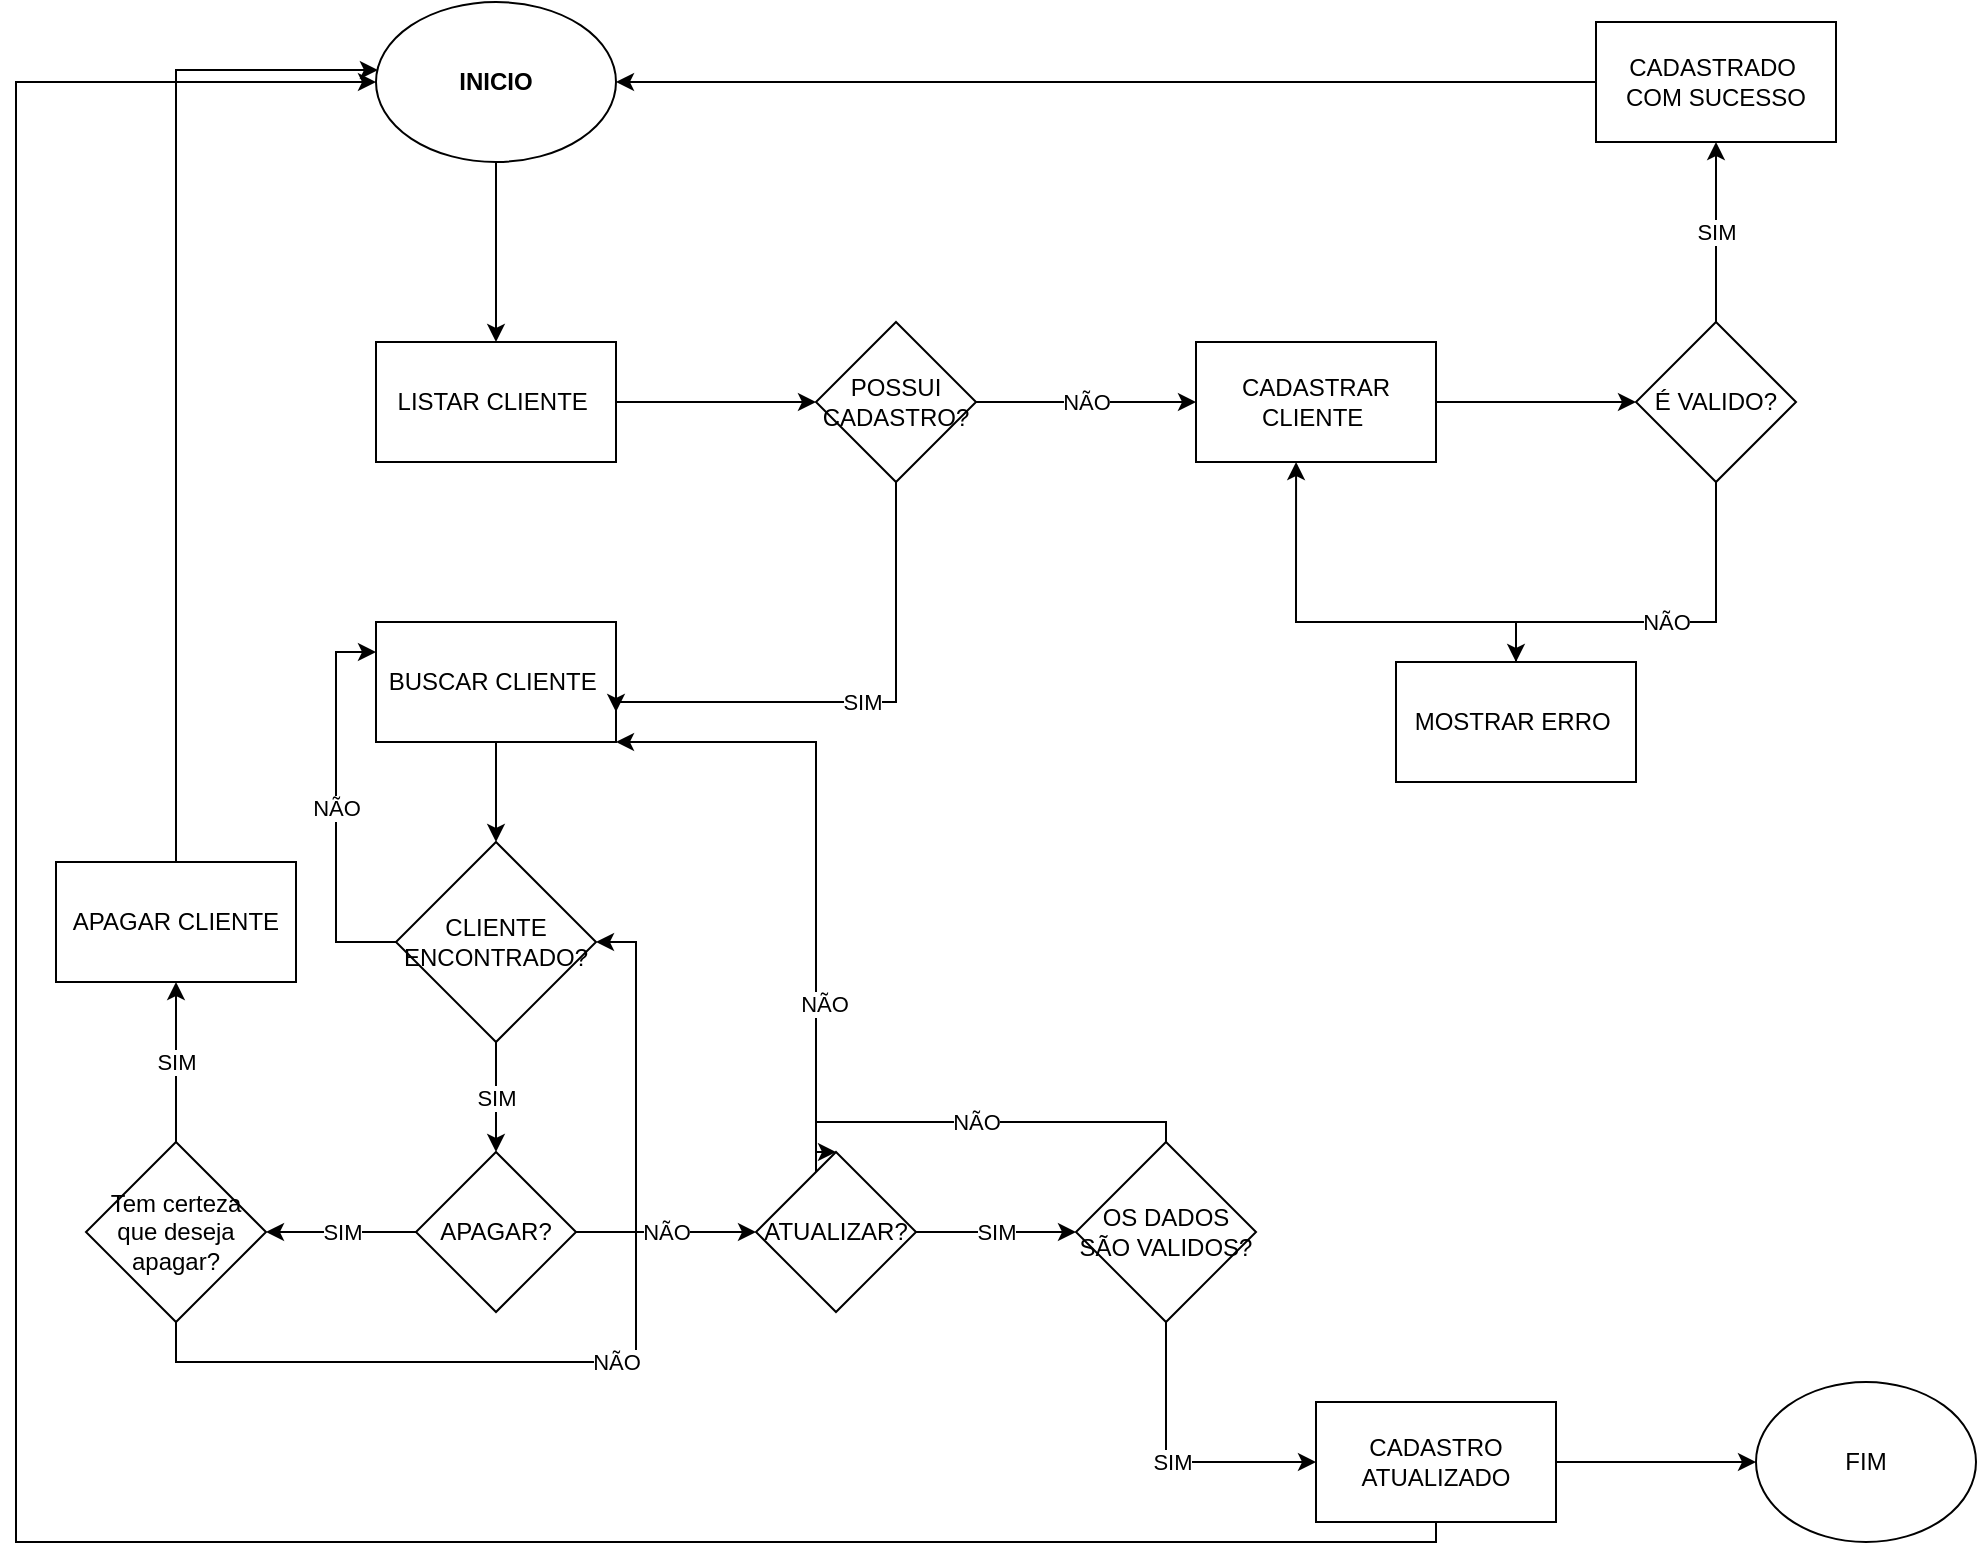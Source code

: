 <mxfile version="24.4.15" type="device" pages="6">
  <diagram name="Página-1" id="-c2QyconOCnsrTDdFJ5u">
    <mxGraphModel dx="2261" dy="782" grid="1" gridSize="10" guides="1" tooltips="1" connect="1" arrows="1" fold="1" page="1" pageScale="1" pageWidth="827" pageHeight="1169" math="0" shadow="0">
      <root>
        <mxCell id="0" />
        <mxCell id="1" parent="0" />
        <mxCell id="rgNGae-GPq3PH6ZiQCpS-5" value="" style="edgeStyle=orthogonalEdgeStyle;rounded=0;orthogonalLoop=1;jettySize=auto;html=1;" parent="1" source="rgNGae-GPq3PH6ZiQCpS-1" target="rgNGae-GPq3PH6ZiQCpS-4" edge="1">
          <mxGeometry relative="1" as="geometry" />
        </mxCell>
        <mxCell id="rgNGae-GPq3PH6ZiQCpS-1" value="&lt;b&gt;INICIO&lt;/b&gt;" style="ellipse;whiteSpace=wrap;html=1;" parent="1" vertex="1">
          <mxGeometry x="10" y="30" width="120" height="80" as="geometry" />
        </mxCell>
        <mxCell id="rgNGae-GPq3PH6ZiQCpS-11" value="" style="edgeStyle=orthogonalEdgeStyle;rounded=0;orthogonalLoop=1;jettySize=auto;html=1;" parent="1" source="rgNGae-GPq3PH6ZiQCpS-4" target="rgNGae-GPq3PH6ZiQCpS-10" edge="1">
          <mxGeometry relative="1" as="geometry" />
        </mxCell>
        <mxCell id="rgNGae-GPq3PH6ZiQCpS-4" value="LISTAR CLIENTE&amp;nbsp;" style="whiteSpace=wrap;html=1;" parent="1" vertex="1">
          <mxGeometry x="10" y="200" width="120" height="60" as="geometry" />
        </mxCell>
        <mxCell id="rgNGae-GPq3PH6ZiQCpS-67" value="" style="edgeStyle=orthogonalEdgeStyle;rounded=0;orthogonalLoop=1;jettySize=auto;html=1;" parent="1" source="rgNGae-GPq3PH6ZiQCpS-8" target="rgNGae-GPq3PH6ZiQCpS-66" edge="1">
          <mxGeometry relative="1" as="geometry" />
        </mxCell>
        <mxCell id="rgNGae-GPq3PH6ZiQCpS-8" value="BUSCAR CLIENTE&amp;nbsp;" style="whiteSpace=wrap;html=1;" parent="1" vertex="1">
          <mxGeometry x="10" y="340" width="120" height="60" as="geometry" />
        </mxCell>
        <mxCell id="rgNGae-GPq3PH6ZiQCpS-14" value="NÃO" style="edgeStyle=orthogonalEdgeStyle;rounded=0;orthogonalLoop=1;jettySize=auto;html=1;" parent="1" source="rgNGae-GPq3PH6ZiQCpS-10" target="rgNGae-GPq3PH6ZiQCpS-12" edge="1">
          <mxGeometry relative="1" as="geometry" />
        </mxCell>
        <mxCell id="rgNGae-GPq3PH6ZiQCpS-15" value="SIM" style="edgeStyle=orthogonalEdgeStyle;rounded=0;orthogonalLoop=1;jettySize=auto;html=1;entryX=1;entryY=0.75;entryDx=0;entryDy=0;" parent="1" source="rgNGae-GPq3PH6ZiQCpS-10" target="rgNGae-GPq3PH6ZiQCpS-8" edge="1">
          <mxGeometry relative="1" as="geometry">
            <mxPoint x="180" y="420" as="targetPoint" />
            <Array as="points">
              <mxPoint x="270" y="380" />
              <mxPoint x="130" y="380" />
            </Array>
          </mxGeometry>
        </mxCell>
        <mxCell id="rgNGae-GPq3PH6ZiQCpS-10" value="POSSUI CADASTRO?" style="rhombus;whiteSpace=wrap;html=1;" parent="1" vertex="1">
          <mxGeometry x="230" y="190" width="80" height="80" as="geometry" />
        </mxCell>
        <mxCell id="rgNGae-GPq3PH6ZiQCpS-17" value="" style="edgeStyle=orthogonalEdgeStyle;rounded=0;orthogonalLoop=1;jettySize=auto;html=1;" parent="1" source="rgNGae-GPq3PH6ZiQCpS-12" target="rgNGae-GPq3PH6ZiQCpS-16" edge="1">
          <mxGeometry relative="1" as="geometry" />
        </mxCell>
        <mxCell id="rgNGae-GPq3PH6ZiQCpS-12" value="CADASTRAR CLIENTE&amp;nbsp;" style="whiteSpace=wrap;html=1;" parent="1" vertex="1">
          <mxGeometry x="420" y="200" width="120" height="60" as="geometry" />
        </mxCell>
        <mxCell id="rgNGae-GPq3PH6ZiQCpS-37" value="NÃO" style="edgeStyle=orthogonalEdgeStyle;rounded=0;orthogonalLoop=1;jettySize=auto;html=1;" parent="1" source="rgNGae-GPq3PH6ZiQCpS-16" target="rgNGae-GPq3PH6ZiQCpS-36" edge="1">
          <mxGeometry relative="1" as="geometry">
            <Array as="points">
              <mxPoint x="680" y="340" />
              <mxPoint x="580" y="340" />
            </Array>
          </mxGeometry>
        </mxCell>
        <mxCell id="rgNGae-GPq3PH6ZiQCpS-58" value="SIM" style="edgeStyle=orthogonalEdgeStyle;rounded=0;orthogonalLoop=1;jettySize=auto;html=1;" parent="1" source="rgNGae-GPq3PH6ZiQCpS-16" target="rgNGae-GPq3PH6ZiQCpS-57" edge="1">
          <mxGeometry relative="1" as="geometry" />
        </mxCell>
        <mxCell id="rgNGae-GPq3PH6ZiQCpS-16" value="É VALIDO?" style="rhombus;whiteSpace=wrap;html=1;" parent="1" vertex="1">
          <mxGeometry x="640" y="190" width="80" height="80" as="geometry" />
        </mxCell>
        <mxCell id="rgNGae-GPq3PH6ZiQCpS-36" value="MOSTRAR ERRO&amp;nbsp;" style="whiteSpace=wrap;html=1;" parent="1" vertex="1">
          <mxGeometry x="520" y="360" width="120" height="60" as="geometry" />
        </mxCell>
        <mxCell id="rgNGae-GPq3PH6ZiQCpS-41" style="edgeStyle=orthogonalEdgeStyle;rounded=0;orthogonalLoop=1;jettySize=auto;html=1;entryX=0.417;entryY=1;entryDx=0;entryDy=0;entryPerimeter=0;" parent="1" source="rgNGae-GPq3PH6ZiQCpS-36" target="rgNGae-GPq3PH6ZiQCpS-12" edge="1">
          <mxGeometry relative="1" as="geometry">
            <Array as="points">
              <mxPoint x="580" y="340" />
              <mxPoint x="470" y="340" />
            </Array>
          </mxGeometry>
        </mxCell>
        <mxCell id="rgNGae-GPq3PH6ZiQCpS-62" style="edgeStyle=orthogonalEdgeStyle;rounded=0;orthogonalLoop=1;jettySize=auto;html=1;entryX=1;entryY=0.5;entryDx=0;entryDy=0;" parent="1" source="rgNGae-GPq3PH6ZiQCpS-57" target="rgNGae-GPq3PH6ZiQCpS-1" edge="1">
          <mxGeometry relative="1" as="geometry" />
        </mxCell>
        <mxCell id="rgNGae-GPq3PH6ZiQCpS-57" value="CADASTRADO&amp;nbsp;&lt;div&gt;COM SUCESSO&lt;/div&gt;" style="whiteSpace=wrap;html=1;" parent="1" vertex="1">
          <mxGeometry x="620" y="40" width="120" height="60" as="geometry" />
        </mxCell>
        <mxCell id="rgNGae-GPq3PH6ZiQCpS-69" value="NÃO" style="edgeStyle=orthogonalEdgeStyle;rounded=0;orthogonalLoop=1;jettySize=auto;html=1;entryX=0;entryY=0.25;entryDx=0;entryDy=0;" parent="1" source="rgNGae-GPq3PH6ZiQCpS-66" target="rgNGae-GPq3PH6ZiQCpS-8" edge="1">
          <mxGeometry relative="1" as="geometry">
            <Array as="points">
              <mxPoint x="-10" y="500" />
              <mxPoint x="-10" y="355" />
            </Array>
          </mxGeometry>
        </mxCell>
        <mxCell id="rgNGae-GPq3PH6ZiQCpS-94" value="SIM" style="edgeStyle=orthogonalEdgeStyle;rounded=0;orthogonalLoop=1;jettySize=auto;html=1;" parent="1" source="rgNGae-GPq3PH6ZiQCpS-66" target="rgNGae-GPq3PH6ZiQCpS-70" edge="1">
          <mxGeometry relative="1" as="geometry" />
        </mxCell>
        <mxCell id="rgNGae-GPq3PH6ZiQCpS-66" value="CLIENTE ENCONTRADO?" style="rhombus;whiteSpace=wrap;html=1;" parent="1" vertex="1">
          <mxGeometry x="20" y="450" width="100" height="100" as="geometry" />
        </mxCell>
        <mxCell id="rgNGae-GPq3PH6ZiQCpS-73" value="SIM" style="edgeStyle=orthogonalEdgeStyle;rounded=0;orthogonalLoop=1;jettySize=auto;html=1;" parent="1" source="rgNGae-GPq3PH6ZiQCpS-70" target="rgNGae-GPq3PH6ZiQCpS-72" edge="1">
          <mxGeometry relative="1" as="geometry" />
        </mxCell>
        <mxCell id="rgNGae-GPq3PH6ZiQCpS-84" value="NÃO" style="edgeStyle=orthogonalEdgeStyle;rounded=0;orthogonalLoop=1;jettySize=auto;html=1;" parent="1" source="rgNGae-GPq3PH6ZiQCpS-70" target="rgNGae-GPq3PH6ZiQCpS-83" edge="1">
          <mxGeometry relative="1" as="geometry" />
        </mxCell>
        <mxCell id="rgNGae-GPq3PH6ZiQCpS-70" value="APAGAR?" style="rhombus;whiteSpace=wrap;html=1;" parent="1" vertex="1">
          <mxGeometry x="30" y="605" width="80" height="80" as="geometry" />
        </mxCell>
        <mxCell id="rgNGae-GPq3PH6ZiQCpS-77" value="SIM" style="edgeStyle=orthogonalEdgeStyle;rounded=0;orthogonalLoop=1;jettySize=auto;html=1;" parent="1" source="rgNGae-GPq3PH6ZiQCpS-72" target="rgNGae-GPq3PH6ZiQCpS-76" edge="1">
          <mxGeometry relative="1" as="geometry" />
        </mxCell>
        <mxCell id="rgNGae-GPq3PH6ZiQCpS-81" value="NÃO" style="edgeStyle=orthogonalEdgeStyle;rounded=0;orthogonalLoop=1;jettySize=auto;html=1;entryX=1;entryY=0.5;entryDx=0;entryDy=0;" parent="1" source="rgNGae-GPq3PH6ZiQCpS-72" target="rgNGae-GPq3PH6ZiQCpS-66" edge="1">
          <mxGeometry relative="1" as="geometry">
            <Array as="points">
              <mxPoint x="-90" y="710" />
              <mxPoint x="140" y="710" />
              <mxPoint x="140" y="500" />
            </Array>
          </mxGeometry>
        </mxCell>
        <mxCell id="rgNGae-GPq3PH6ZiQCpS-72" value="Tem certeza que deseja apagar?" style="rhombus;whiteSpace=wrap;html=1;" parent="1" vertex="1">
          <mxGeometry x="-135" y="600" width="90" height="90" as="geometry" />
        </mxCell>
        <mxCell id="rgNGae-GPq3PH6ZiQCpS-76" value="APAGAR CLIENTE" style="whiteSpace=wrap;html=1;" parent="1" vertex="1">
          <mxGeometry x="-150" y="460" width="120" height="60" as="geometry" />
        </mxCell>
        <mxCell id="rgNGae-GPq3PH6ZiQCpS-78" style="edgeStyle=orthogonalEdgeStyle;rounded=0;orthogonalLoop=1;jettySize=auto;html=1;entryX=0.008;entryY=0.425;entryDx=0;entryDy=0;entryPerimeter=0;" parent="1" source="rgNGae-GPq3PH6ZiQCpS-76" target="rgNGae-GPq3PH6ZiQCpS-1" edge="1">
          <mxGeometry relative="1" as="geometry">
            <Array as="points">
              <mxPoint x="-90" y="64" />
            </Array>
          </mxGeometry>
        </mxCell>
        <mxCell id="rgNGae-GPq3PH6ZiQCpS-86" value="SIM" style="edgeStyle=orthogonalEdgeStyle;rounded=0;orthogonalLoop=1;jettySize=auto;html=1;" parent="1" source="rgNGae-GPq3PH6ZiQCpS-83" target="rgNGae-GPq3PH6ZiQCpS-85" edge="1">
          <mxGeometry relative="1" as="geometry" />
        </mxCell>
        <mxCell id="JYWxV8l8toDDu9vzt27m-2" style="edgeStyle=orthogonalEdgeStyle;rounded=0;orthogonalLoop=1;jettySize=auto;html=1;" parent="1" source="rgNGae-GPq3PH6ZiQCpS-83" target="rgNGae-GPq3PH6ZiQCpS-8" edge="1">
          <mxGeometry relative="1" as="geometry">
            <mxPoint x="110" y="400" as="targetPoint" />
            <Array as="points">
              <mxPoint x="230" y="400" />
            </Array>
          </mxGeometry>
        </mxCell>
        <mxCell id="JYWxV8l8toDDu9vzt27m-3" value="NÃO" style="edgeLabel;html=1;align=center;verticalAlign=middle;resizable=0;points=[];" parent="JYWxV8l8toDDu9vzt27m-2" vertex="1" connectable="0">
          <mxGeometry x="-0.465" y="-4" relative="1" as="geometry">
            <mxPoint as="offset" />
          </mxGeometry>
        </mxCell>
        <mxCell id="rgNGae-GPq3PH6ZiQCpS-83" value="ATUALIZAR?" style="rhombus;whiteSpace=wrap;html=1;" parent="1" vertex="1">
          <mxGeometry x="200" y="605" width="80" height="80" as="geometry" />
        </mxCell>
        <mxCell id="rgNGae-GPq3PH6ZiQCpS-90" value="SIM" style="edgeStyle=orthogonalEdgeStyle;rounded=0;orthogonalLoop=1;jettySize=auto;html=1;" parent="1" source="rgNGae-GPq3PH6ZiQCpS-85" target="rgNGae-GPq3PH6ZiQCpS-89" edge="1">
          <mxGeometry relative="1" as="geometry">
            <Array as="points">
              <mxPoint x="405" y="760" />
            </Array>
          </mxGeometry>
        </mxCell>
        <mxCell id="rgNGae-GPq3PH6ZiQCpS-92" value="NÃO" style="edgeStyle=orthogonalEdgeStyle;rounded=0;orthogonalLoop=1;jettySize=auto;html=1;entryX=0.5;entryY=0;entryDx=0;entryDy=0;" parent="1" source="rgNGae-GPq3PH6ZiQCpS-85" target="rgNGae-GPq3PH6ZiQCpS-83" edge="1">
          <mxGeometry relative="1" as="geometry">
            <Array as="points">
              <mxPoint x="405" y="590" />
              <mxPoint x="230" y="590" />
            </Array>
          </mxGeometry>
        </mxCell>
        <mxCell id="rgNGae-GPq3PH6ZiQCpS-85" value="OS DADOS SÃO VALIDOS?" style="rhombus;whiteSpace=wrap;html=1;" parent="1" vertex="1">
          <mxGeometry x="360" y="600" width="90" height="90" as="geometry" />
        </mxCell>
        <mxCell id="rgNGae-GPq3PH6ZiQCpS-93" style="edgeStyle=orthogonalEdgeStyle;rounded=0;orthogonalLoop=1;jettySize=auto;html=1;entryX=0;entryY=0.5;entryDx=0;entryDy=0;" parent="1" source="rgNGae-GPq3PH6ZiQCpS-89" target="rgNGae-GPq3PH6ZiQCpS-1" edge="1">
          <mxGeometry relative="1" as="geometry">
            <Array as="points">
              <mxPoint x="540" y="800" />
              <mxPoint x="-170" y="800" />
              <mxPoint x="-170" y="70" />
            </Array>
          </mxGeometry>
        </mxCell>
        <mxCell id="GkKXNaheouPqaV0zloFi-3" value="" style="edgeStyle=orthogonalEdgeStyle;rounded=0;orthogonalLoop=1;jettySize=auto;html=1;" parent="1" source="rgNGae-GPq3PH6ZiQCpS-89" target="GkKXNaheouPqaV0zloFi-2" edge="1">
          <mxGeometry relative="1" as="geometry" />
        </mxCell>
        <mxCell id="rgNGae-GPq3PH6ZiQCpS-89" value="CADASTRO ATUALIZADO" style="whiteSpace=wrap;html=1;" parent="1" vertex="1">
          <mxGeometry x="480" y="730" width="120" height="60" as="geometry" />
        </mxCell>
        <mxCell id="GkKXNaheouPqaV0zloFi-2" value="FIM" style="ellipse;whiteSpace=wrap;html=1;" parent="1" vertex="1">
          <mxGeometry x="700" y="720" width="110" height="80" as="geometry" />
        </mxCell>
      </root>
    </mxGraphModel>
  </diagram>
  <diagram id="4p1ethOtPt87IWJAUF-A" name="Página-2">
    <mxGraphModel dx="2244" dy="782" grid="1" gridSize="10" guides="1" tooltips="1" connect="1" arrows="1" fold="1" page="1" pageScale="1" pageWidth="827" pageHeight="1169" math="0" shadow="0">
      <root>
        <mxCell id="0" />
        <mxCell id="1" parent="0" />
        <mxCell id="T77zXkHdtmkHp0ugyWrL-38" value="" style="edgeStyle=orthogonalEdgeStyle;rounded=0;orthogonalLoop=1;jettySize=auto;html=1;" parent="1" target="T77zXkHdtmkHp0ugyWrL-41" edge="1">
          <mxGeometry relative="1" as="geometry">
            <mxPoint x="80" y="219" as="sourcePoint" />
          </mxGeometry>
        </mxCell>
        <mxCell id="T77zXkHdtmkHp0ugyWrL-39" value="" style="edgeStyle=orthogonalEdgeStyle;rounded=0;orthogonalLoop=1;jettySize=auto;html=1;" parent="1" source="T77zXkHdtmkHp0ugyWrL-41" target="T77zXkHdtmkHp0ugyWrL-44" edge="1">
          <mxGeometry relative="1" as="geometry" />
        </mxCell>
        <mxCell id="T77zXkHdtmkHp0ugyWrL-41" value="LISTAR FORNECEDOR&amp;nbsp;" style="whiteSpace=wrap;html=1;" parent="1" vertex="1">
          <mxGeometry x="20" y="309" width="120" height="60" as="geometry" />
        </mxCell>
        <mxCell id="T77zXkHdtmkHp0ugyWrL-42" value="NÃO" style="edgeStyle=orthogonalEdgeStyle;rounded=0;orthogonalLoop=1;jettySize=auto;html=1;" parent="1" source="T77zXkHdtmkHp0ugyWrL-44" target="T77zXkHdtmkHp0ugyWrL-51" edge="1">
          <mxGeometry relative="1" as="geometry" />
        </mxCell>
        <mxCell id="T77zXkHdtmkHp0ugyWrL-43" value="SIM" style="edgeStyle=orthogonalEdgeStyle;rounded=0;orthogonalLoop=1;jettySize=auto;html=1;entryX=1;entryY=0.5;entryDx=0;entryDy=0;" parent="1" source="T77zXkHdtmkHp0ugyWrL-44" target="T77zXkHdtmkHp0ugyWrL-55" edge="1">
          <mxGeometry relative="1" as="geometry">
            <mxPoint x="160" y="509" as="targetPoint" />
            <Array as="points">
              <mxPoint x="280" y="479" />
            </Array>
          </mxGeometry>
        </mxCell>
        <mxCell id="T77zXkHdtmkHp0ugyWrL-44" value="POSSUI CADASTRO?" style="rhombus;whiteSpace=wrap;html=1;" parent="1" vertex="1">
          <mxGeometry x="240" y="299" width="80" height="80" as="geometry" />
        </mxCell>
        <mxCell id="T77zXkHdtmkHp0ugyWrL-45" value="SIM" style="edgeStyle=orthogonalEdgeStyle;rounded=0;orthogonalLoop=1;jettySize=auto;html=1;" parent="1" source="T77zXkHdtmkHp0ugyWrL-47" target="T77zXkHdtmkHp0ugyWrL-49" edge="1">
          <mxGeometry relative="1" as="geometry" />
        </mxCell>
        <mxCell id="T77zXkHdtmkHp0ugyWrL-46" value="" style="edgeStyle=orthogonalEdgeStyle;rounded=0;orthogonalLoop=1;jettySize=auto;html=1;" parent="1" source="T77zXkHdtmkHp0ugyWrL-47" target="T77zXkHdtmkHp0ugyWrL-52" edge="1">
          <mxGeometry relative="1" as="geometry">
            <Array as="points">
              <mxPoint x="670" y="399" />
              <mxPoint x="560" y="399" />
            </Array>
          </mxGeometry>
        </mxCell>
        <mxCell id="T77zXkHdtmkHp0ugyWrL-47" value="É VALIDO?" style="rhombus;whiteSpace=wrap;html=1;" parent="1" vertex="1">
          <mxGeometry x="630" y="299" width="80" height="80" as="geometry" />
        </mxCell>
        <mxCell id="T77zXkHdtmkHp0ugyWrL-48" style="edgeStyle=orthogonalEdgeStyle;rounded=0;orthogonalLoop=1;jettySize=auto;html=1;entryX=1;entryY=0.5;entryDx=0;entryDy=0;" parent="1" source="T77zXkHdtmkHp0ugyWrL-49" edge="1">
          <mxGeometry relative="1" as="geometry">
            <mxPoint x="140" y="179" as="targetPoint" />
          </mxGeometry>
        </mxCell>
        <mxCell id="T77zXkHdtmkHp0ugyWrL-49" value="CADASTRADO COM SUCESSO" style="whiteSpace=wrap;html=1;" parent="1" vertex="1">
          <mxGeometry x="610" y="149" width="120" height="60" as="geometry" />
        </mxCell>
        <mxCell id="T77zXkHdtmkHp0ugyWrL-50" style="edgeStyle=orthogonalEdgeStyle;rounded=0;orthogonalLoop=1;jettySize=auto;html=1;entryX=0;entryY=0.5;entryDx=0;entryDy=0;" parent="1" source="T77zXkHdtmkHp0ugyWrL-51" target="T77zXkHdtmkHp0ugyWrL-47" edge="1">
          <mxGeometry relative="1" as="geometry" />
        </mxCell>
        <mxCell id="T77zXkHdtmkHp0ugyWrL-51" value="CADASTRAR FORNECEDOR&amp;nbsp;" style="whiteSpace=wrap;html=1;" parent="1" vertex="1">
          <mxGeometry x="380" y="309" width="120" height="60" as="geometry" />
        </mxCell>
        <mxCell id="T77zXkHdtmkHp0ugyWrL-52" value="MOSTRAR ERRO&amp;nbsp;" style="whiteSpace=wrap;html=1;" parent="1" vertex="1">
          <mxGeometry x="500" y="439" width="120" height="60" as="geometry" />
        </mxCell>
        <mxCell id="T77zXkHdtmkHp0ugyWrL-53" value="NÃO" style="edgeStyle=orthogonalEdgeStyle;rounded=0;orthogonalLoop=1;jettySize=auto;html=1;entryX=0.342;entryY=1.017;entryDx=0;entryDy=0;entryPerimeter=0;" parent="1" source="T77zXkHdtmkHp0ugyWrL-47" target="T77zXkHdtmkHp0ugyWrL-51" edge="1">
          <mxGeometry relative="1" as="geometry">
            <Array as="points">
              <mxPoint x="670" y="399" />
              <mxPoint x="421" y="399" />
            </Array>
          </mxGeometry>
        </mxCell>
        <mxCell id="T77zXkHdtmkHp0ugyWrL-54" value="" style="edgeStyle=orthogonalEdgeStyle;rounded=0;orthogonalLoop=1;jettySize=auto;html=1;" parent="1" source="T77zXkHdtmkHp0ugyWrL-55" target="T77zXkHdtmkHp0ugyWrL-58" edge="1">
          <mxGeometry relative="1" as="geometry" />
        </mxCell>
        <mxCell id="T77zXkHdtmkHp0ugyWrL-55" value="BUSCAR FORNECEDOR&amp;nbsp;" style="whiteSpace=wrap;html=1;" parent="1" vertex="1">
          <mxGeometry x="20" y="449" width="120" height="60" as="geometry" />
        </mxCell>
        <mxCell id="T77zXkHdtmkHp0ugyWrL-56" value="NÃO" style="edgeStyle=orthogonalEdgeStyle;rounded=0;orthogonalLoop=1;jettySize=auto;html=1;entryX=0;entryY=0.5;entryDx=0;entryDy=0;" parent="1" source="T77zXkHdtmkHp0ugyWrL-58" target="T77zXkHdtmkHp0ugyWrL-55" edge="1">
          <mxGeometry relative="1" as="geometry">
            <Array as="points">
              <mxPoint y="629" />
              <mxPoint y="479" />
            </Array>
          </mxGeometry>
        </mxCell>
        <mxCell id="T77zXkHdtmkHp0ugyWrL-57" value="SIM" style="edgeStyle=orthogonalEdgeStyle;rounded=0;orthogonalLoop=1;jettySize=auto;html=1;" parent="1" source="T77zXkHdtmkHp0ugyWrL-58" target="T77zXkHdtmkHp0ugyWrL-61" edge="1">
          <mxGeometry relative="1" as="geometry" />
        </mxCell>
        <mxCell id="T77zXkHdtmkHp0ugyWrL-58" value="FORNECEDOR ENCONTRADO?" style="rhombus;whiteSpace=wrap;html=1;" parent="1" vertex="1">
          <mxGeometry x="25" y="579" width="110" height="100" as="geometry" />
        </mxCell>
        <mxCell id="T77zXkHdtmkHp0ugyWrL-59" value="SIM" style="edgeStyle=orthogonalEdgeStyle;rounded=0;orthogonalLoop=1;jettySize=auto;html=1;" parent="1" source="T77zXkHdtmkHp0ugyWrL-61" target="T77zXkHdtmkHp0ugyWrL-63" edge="1">
          <mxGeometry relative="1" as="geometry" />
        </mxCell>
        <mxCell id="T77zXkHdtmkHp0ugyWrL-60" value="NÃO" style="edgeStyle=orthogonalEdgeStyle;rounded=0;orthogonalLoop=1;jettySize=auto;html=1;" parent="1" source="T77zXkHdtmkHp0ugyWrL-61" target="T77zXkHdtmkHp0ugyWrL-67" edge="1">
          <mxGeometry relative="1" as="geometry" />
        </mxCell>
        <mxCell id="T77zXkHdtmkHp0ugyWrL-61" value="APAGAR?" style="rhombus;whiteSpace=wrap;html=1;" parent="1" vertex="1">
          <mxGeometry x="40" y="739" width="80" height="80" as="geometry" />
        </mxCell>
        <mxCell id="T77zXkHdtmkHp0ugyWrL-62" value="SIM" style="edgeStyle=orthogonalEdgeStyle;rounded=0;orthogonalLoop=1;jettySize=auto;html=1;" parent="1" source="T77zXkHdtmkHp0ugyWrL-63" target="T77zXkHdtmkHp0ugyWrL-65" edge="1">
          <mxGeometry relative="1" as="geometry" />
        </mxCell>
        <mxCell id="T77zXkHdtmkHp0ugyWrL-63" value="CONFIRMAR?" style="rhombus;whiteSpace=wrap;html=1;" parent="1" vertex="1">
          <mxGeometry x="-120" y="739" width="80" height="80" as="geometry" />
        </mxCell>
        <mxCell id="T77zXkHdtmkHp0ugyWrL-64" style="edgeStyle=orthogonalEdgeStyle;rounded=0;orthogonalLoop=1;jettySize=auto;html=1;entryX=0;entryY=0.5;entryDx=0;entryDy=0;" parent="1" source="T77zXkHdtmkHp0ugyWrL-65" edge="1">
          <mxGeometry relative="1" as="geometry">
            <Array as="points">
              <mxPoint x="-80" y="179" />
            </Array>
            <mxPoint x="20" y="179" as="targetPoint" />
          </mxGeometry>
        </mxCell>
        <mxCell id="T77zXkHdtmkHp0ugyWrL-65" value="APAGAR FORNECEDOR&amp;nbsp;" style="whiteSpace=wrap;html=1;" parent="1" vertex="1">
          <mxGeometry x="-140" y="589" width="120" height="60" as="geometry" />
        </mxCell>
        <mxCell id="T77zXkHdtmkHp0ugyWrL-66" value="SIM" style="edgeStyle=orthogonalEdgeStyle;rounded=0;orthogonalLoop=1;jettySize=auto;html=1;" parent="1" source="T77zXkHdtmkHp0ugyWrL-67" target="T77zXkHdtmkHp0ugyWrL-70" edge="1">
          <mxGeometry relative="1" as="geometry" />
        </mxCell>
        <mxCell id="bFliOZ8y0a0KdIm1oyhC-1" value="NÃO" style="edgeStyle=orthogonalEdgeStyle;rounded=0;orthogonalLoop=1;jettySize=auto;html=1;entryX=1;entryY=1;entryDx=0;entryDy=0;" edge="1" parent="1" source="T77zXkHdtmkHp0ugyWrL-67" target="T77zXkHdtmkHp0ugyWrL-55">
          <mxGeometry relative="1" as="geometry">
            <Array as="points">
              <mxPoint x="240" y="509" />
            </Array>
          </mxGeometry>
        </mxCell>
        <mxCell id="T77zXkHdtmkHp0ugyWrL-67" value="ATUALIZAR?" style="rhombus;whiteSpace=wrap;html=1;" parent="1" vertex="1">
          <mxGeometry x="200" y="739" width="80" height="80" as="geometry" />
        </mxCell>
        <mxCell id="T77zXkHdtmkHp0ugyWrL-68" value="NÃO" style="edgeStyle=orthogonalEdgeStyle;rounded=0;orthogonalLoop=1;jettySize=auto;html=1;entryX=0.5;entryY=0;entryDx=0;entryDy=0;" parent="1" source="T77zXkHdtmkHp0ugyWrL-70" target="T77zXkHdtmkHp0ugyWrL-67" edge="1">
          <mxGeometry relative="1" as="geometry">
            <Array as="points">
              <mxPoint x="400" y="719" />
              <mxPoint x="240" y="719" />
            </Array>
          </mxGeometry>
        </mxCell>
        <mxCell id="T77zXkHdtmkHp0ugyWrL-69" value="" style="edgeStyle=orthogonalEdgeStyle;rounded=0;orthogonalLoop=1;jettySize=auto;html=1;" parent="1" source="T77zXkHdtmkHp0ugyWrL-70" target="T77zXkHdtmkHp0ugyWrL-72" edge="1">
          <mxGeometry relative="1" as="geometry" />
        </mxCell>
        <mxCell id="T77zXkHdtmkHp0ugyWrL-70" value="DADOS SÃO VALIDOS?" style="rhombus;whiteSpace=wrap;html=1;" parent="1" vertex="1">
          <mxGeometry x="360" y="739" width="80" height="80" as="geometry" />
        </mxCell>
        <mxCell id="T77zXkHdtmkHp0ugyWrL-71" style="edgeStyle=orthogonalEdgeStyle;rounded=0;orthogonalLoop=1;jettySize=auto;html=1;entryX=0.05;entryY=0.25;entryDx=0;entryDy=0;entryPerimeter=0;" parent="1" source="T77zXkHdtmkHp0ugyWrL-72" edge="1">
          <mxGeometry relative="1" as="geometry">
            <mxPoint x="26" y="159" as="targetPoint" />
            <Array as="points">
              <mxPoint x="560" y="849" />
              <mxPoint x="-200" y="849" />
              <mxPoint x="-200" y="159" />
            </Array>
          </mxGeometry>
        </mxCell>
        <mxCell id="T77zXkHdtmkHp0ugyWrL-72" value="CADASTRO ATUALIZADO" style="whiteSpace=wrap;html=1;" parent="1" vertex="1">
          <mxGeometry x="500" y="749" width="120" height="60" as="geometry" />
        </mxCell>
        <mxCell id="T77zXkHdtmkHp0ugyWrL-73" value="INICIO" style="ellipse;whiteSpace=wrap;html=1;" parent="1" vertex="1">
          <mxGeometry x="20" y="139" width="120" height="80" as="geometry" />
        </mxCell>
      </root>
    </mxGraphModel>
  </diagram>
  <diagram id="LbQBzm9eEtXAJWuy1g2C" name="Página-3">
    <mxGraphModel dx="1417" dy="-387" grid="1" gridSize="10" guides="1" tooltips="1" connect="1" arrows="1" fold="1" page="1" pageScale="1" pageWidth="827" pageHeight="1169" math="0" shadow="0">
      <root>
        <mxCell id="0" />
        <mxCell id="1" parent="0" />
        <mxCell id="WKUTKYNKKWfZEXXbSehJ-1" value="" style="edgeStyle=orthogonalEdgeStyle;rounded=0;orthogonalLoop=1;jettySize=auto;html=1;" parent="1" source="WKUTKYNKKWfZEXXbSehJ-2" target="WKUTKYNKKWfZEXXbSehJ-5" edge="1">
          <mxGeometry relative="1" as="geometry" />
        </mxCell>
        <mxCell id="WKUTKYNKKWfZEXXbSehJ-2" value="INICIO&amp;nbsp;" style="ellipse;whiteSpace=wrap;html=1;" parent="1" vertex="1">
          <mxGeometry x="78" y="1280" width="120" height="80" as="geometry" />
        </mxCell>
        <mxCell id="WKUTKYNKKWfZEXXbSehJ-3" value="" style="edgeStyle=orthogonalEdgeStyle;rounded=0;orthogonalLoop=1;jettySize=auto;html=1;" parent="1" source="WKUTKYNKKWfZEXXbSehJ-5" target="WKUTKYNKKWfZEXXbSehJ-7" edge="1">
          <mxGeometry relative="1" as="geometry" />
        </mxCell>
        <mxCell id="WKUTKYNKKWfZEXXbSehJ-4" value="" style="edgeStyle=orthogonalEdgeStyle;rounded=0;orthogonalLoop=1;jettySize=auto;html=1;" parent="1" source="WKUTKYNKKWfZEXXbSehJ-5" target="WKUTKYNKKWfZEXXbSehJ-14" edge="1">
          <mxGeometry relative="1" as="geometry" />
        </mxCell>
        <mxCell id="WKUTKYNKKWfZEXXbSehJ-5" value="LISTAR ESTOQUE&amp;nbsp;" style="whiteSpace=wrap;html=1;" parent="1" vertex="1">
          <mxGeometry x="78" y="1420" width="120" height="60" as="geometry" />
        </mxCell>
        <mxCell id="WKUTKYNKKWfZEXXbSehJ-6" value="NÃO&amp;nbsp;" style="edgeStyle=orthogonalEdgeStyle;rounded=0;orthogonalLoop=1;jettySize=auto;html=1;" parent="1" source="WKUTKYNKKWfZEXXbSehJ-7" target="WKUTKYNKKWfZEXXbSehJ-9" edge="1">
          <mxGeometry relative="1" as="geometry" />
        </mxCell>
        <mxCell id="WKUTKYNKKWfZEXXbSehJ-7" value="POSSUI CADASTRO?" style="rhombus;whiteSpace=wrap;html=1;" parent="1" vertex="1">
          <mxGeometry x="288" y="1400" width="100" height="100" as="geometry" />
        </mxCell>
        <mxCell id="WKUTKYNKKWfZEXXbSehJ-8" value="" style="edgeStyle=orthogonalEdgeStyle;rounded=0;orthogonalLoop=1;jettySize=auto;html=1;" parent="1" source="WKUTKYNKKWfZEXXbSehJ-9" target="WKUTKYNKKWfZEXXbSehJ-11" edge="1">
          <mxGeometry relative="1" as="geometry" />
        </mxCell>
        <mxCell id="WKUTKYNKKWfZEXXbSehJ-9" value="CADASTRAR ESTOQUE" style="whiteSpace=wrap;html=1;" parent="1" vertex="1">
          <mxGeometry x="458" y="1420" width="120" height="60" as="geometry" />
        </mxCell>
        <mxCell id="WKUTKYNKKWfZEXXbSehJ-10" value="SIM" style="edgeStyle=orthogonalEdgeStyle;rounded=0;orthogonalLoop=1;jettySize=auto;html=1;" parent="1" source="WKUTKYNKKWfZEXXbSehJ-11" target="WKUTKYNKKWfZEXXbSehJ-13" edge="1">
          <mxGeometry relative="1" as="geometry" />
        </mxCell>
        <mxCell id="4qpkdo-qWIewyx1raHEf-2" value="&amp;nbsp;" style="edgeStyle=orthogonalEdgeStyle;rounded=0;orthogonalLoop=1;jettySize=auto;html=1;entryX=0.5;entryY=1;entryDx=0;entryDy=0;" edge="1" parent="1" source="WKUTKYNKKWfZEXXbSehJ-11" target="WKUTKYNKKWfZEXXbSehJ-9">
          <mxGeometry relative="1" as="geometry">
            <Array as="points">
              <mxPoint x="720" y="1510" />
              <mxPoint x="518" y="1510" />
            </Array>
          </mxGeometry>
        </mxCell>
        <mxCell id="4qpkdo-qWIewyx1raHEf-12" value="NÃO" style="edgeStyle=orthogonalEdgeStyle;rounded=0;orthogonalLoop=1;jettySize=auto;html=1;" edge="1" parent="1" source="WKUTKYNKKWfZEXXbSehJ-11" target="4qpkdo-qWIewyx1raHEf-11">
          <mxGeometry relative="1" as="geometry">
            <Array as="points">
              <mxPoint x="720" y="1510" />
              <mxPoint x="610" y="1510" />
            </Array>
          </mxGeometry>
        </mxCell>
        <mxCell id="WKUTKYNKKWfZEXXbSehJ-11" value="É VALIDO?" style="rhombus;whiteSpace=wrap;html=1;" parent="1" vertex="1">
          <mxGeometry x="678" y="1410" width="80" height="80" as="geometry" />
        </mxCell>
        <mxCell id="4qpkdo-qWIewyx1raHEf-1" style="edgeStyle=orthogonalEdgeStyle;rounded=0;orthogonalLoop=1;jettySize=auto;html=1;" edge="1" parent="1" source="WKUTKYNKKWfZEXXbSehJ-13">
          <mxGeometry relative="1" as="geometry">
            <mxPoint x="200" y="1310" as="targetPoint" />
          </mxGeometry>
        </mxCell>
        <mxCell id="WKUTKYNKKWfZEXXbSehJ-13" value="CADASTRADO COM SUCESSO&amp;nbsp;" style="whiteSpace=wrap;html=1;" parent="1" vertex="1">
          <mxGeometry x="658" y="1280" width="120" height="60" as="geometry" />
        </mxCell>
        <mxCell id="DQYUR9_H2Oit-w_ImDM0-5" value="" style="edgeStyle=orthogonalEdgeStyle;rounded=0;orthogonalLoop=1;jettySize=auto;html=1;" edge="1" parent="1" source="WKUTKYNKKWfZEXXbSehJ-14" target="DQYUR9_H2Oit-w_ImDM0-4">
          <mxGeometry relative="1" as="geometry" />
        </mxCell>
        <mxCell id="WKUTKYNKKWfZEXXbSehJ-14" value="BUSCAR ESTOQUE&amp;nbsp;" style="whiteSpace=wrap;html=1;" parent="1" vertex="1">
          <mxGeometry x="78" y="1560" width="120" height="60" as="geometry" />
        </mxCell>
        <mxCell id="4qpkdo-qWIewyx1raHEf-11" value="MOSTRAR ERRO&amp;nbsp;" style="whiteSpace=wrap;html=1;" vertex="1" parent="1">
          <mxGeometry x="550" y="1560" width="120" height="60" as="geometry" />
        </mxCell>
        <mxCell id="DQYUR9_H2Oit-w_ImDM0-3" style="edgeStyle=orthogonalEdgeStyle;rounded=0;orthogonalLoop=1;jettySize=auto;html=1;entryX=1.008;entryY=0.65;entryDx=0;entryDy=0;entryPerimeter=0;" edge="1" parent="1" source="WKUTKYNKKWfZEXXbSehJ-7" target="WKUTKYNKKWfZEXXbSehJ-14">
          <mxGeometry relative="1" as="geometry">
            <Array as="points">
              <mxPoint x="338" y="1599" />
            </Array>
          </mxGeometry>
        </mxCell>
        <mxCell id="DQYUR9_H2Oit-w_ImDM0-4" value="ESTOQUE ENCONTARDO?" style="rhombus;whiteSpace=wrap;html=1;" vertex="1" parent="1">
          <mxGeometry x="92" y="1690" width="92" height="90" as="geometry" />
        </mxCell>
        <mxCell id="DQYUR9_H2Oit-w_ImDM0-7" style="edgeStyle=orthogonalEdgeStyle;rounded=0;orthogonalLoop=1;jettySize=auto;html=1;entryX=0.875;entryY=0.983;entryDx=0;entryDy=0;entryPerimeter=0;" edge="1" parent="1" source="DQYUR9_H2Oit-w_ImDM0-4" target="WKUTKYNKKWfZEXXbSehJ-14">
          <mxGeometry relative="1" as="geometry">
            <Array as="points">
              <mxPoint x="183" y="1720" />
              <mxPoint x="183" y="1720" />
            </Array>
          </mxGeometry>
        </mxCell>
      </root>
    </mxGraphModel>
  </diagram>
  <diagram id="emHs5y1z4IdiYOe_hIwa" name="Página-4">
    <mxGraphModel dx="2261" dy="772" grid="1" gridSize="10" guides="1" tooltips="1" connect="1" arrows="1" fold="1" page="1" pageScale="1" pageWidth="827" pageHeight="1169" math="0" shadow="0">
      <root>
        <mxCell id="0" />
        <mxCell id="1" parent="0" />
        <mxCell id="3FGUaxCZPwPqk6HE0NR3-5" value="" style="shape=ext;double=1;rounded=1;whiteSpace=wrap;html=1;fillColor=#e1d5e7;strokeColor=#9673A6;glass=1;shadow=0;gradientColor=#9021FF;" parent="1" vertex="1">
          <mxGeometry x="140" y="80" width="450" height="800" as="geometry" />
        </mxCell>
        <mxCell id="C9YwJ8RE3Imof7lcPm9f-1" value="" style="shape=ext;double=1;rounded=0;whiteSpace=wrap;html=1;align=right;fillColor=#FFFFFF;strokeColor=#E5CCFF;" parent="1" vertex="1">
          <mxGeometry x="210" y="285" width="300" height="30" as="geometry" />
        </mxCell>
        <mxCell id="C9YwJ8RE3Imof7lcPm9f-2" value="" style="shape=ext;double=1;rounded=0;whiteSpace=wrap;html=1;align=left;strokeColor=#E5CCFF;" parent="1" vertex="1">
          <mxGeometry x="210" y="425" width="220" height="30" as="geometry" />
        </mxCell>
        <mxCell id="C9YwJ8RE3Imof7lcPm9f-4" value="" style="shape=ext;double=1;rounded=0;whiteSpace=wrap;html=1;align=left;strokeColor=#E5CCFF;" parent="1" vertex="1">
          <mxGeometry x="210" y="358" width="70" height="30" as="geometry" />
        </mxCell>
        <mxCell id="C9YwJ8RE3Imof7lcPm9f-5" value="" style="shape=ext;double=1;rounded=0;whiteSpace=wrap;html=1;align=left;strokeColor=#E5CCFF;" parent="1" vertex="1">
          <mxGeometry x="310" y="358" width="70" height="30" as="geometry" />
        </mxCell>
        <mxCell id="C9YwJ8RE3Imof7lcPm9f-6" value="" style="shape=ext;double=1;rounded=0;whiteSpace=wrap;html=1;align=left;strokeColor=#E5CCFF;" parent="1" vertex="1">
          <mxGeometry x="400" y="358" width="70" height="30" as="geometry" />
        </mxCell>
        <mxCell id="C9YwJ8RE3Imof7lcPm9f-7" value="&lt;font size=&quot;1&quot; style=&quot;&quot;&gt;&lt;b style=&quot;font-size: 15px;&quot;&gt;Data de nascimento (obrigatório)&lt;/b&gt;&lt;/font&gt;" style="text;html=1;align=center;verticalAlign=middle;whiteSpace=wrap;rounded=0;" parent="1" vertex="1">
          <mxGeometry x="210" y="333" width="250" height="10" as="geometry" />
        </mxCell>
        <mxCell id="C9YwJ8RE3Imof7lcPm9f-8" value="&lt;b style=&quot;&quot;&gt;&lt;font style=&quot;font-size: 15px;&quot;&gt;&amp;nbsp;celular (obrigatório):&lt;/font&gt;&lt;/b&gt;" style="text;html=1;align=center;verticalAlign=middle;whiteSpace=wrap;rounded=0;" parent="1" vertex="1">
          <mxGeometry x="200" y="400" width="160" height="20" as="geometry" />
        </mxCell>
        <mxCell id="C9YwJ8RE3Imof7lcPm9f-9" value="&lt;h5&gt;&lt;b&gt;&lt;font style=&quot;font-size: 15px;&quot;&gt;Nome completo (obrigatório):&lt;/font&gt;&lt;/b&gt;&lt;/h5&gt;" style="text;html=1;align=center;verticalAlign=middle;whiteSpace=wrap;rounded=0;" parent="1" vertex="1">
          <mxGeometry x="195" y="270" width="240" as="geometry" />
        </mxCell>
        <mxCell id="xBDRfDMu_sakobEnn5xp-2" value="&lt;br&gt;&lt;h5 style=&quot;forced-color-adjust: none; color: rgb(0, 0, 0); font-family: Helvetica; font-style: normal; font-variant-ligatures: normal; font-variant-caps: normal; letter-spacing: normal; orphans: 2; text-align: center; text-indent: 0px; text-transform: none; widows: 2; word-spacing: 0px; -webkit-text-stroke-width: 0px; white-space: normal; background-color: rgb(251, 251, 251); text-decoration-thickness: initial; text-decoration-style: initial; text-decoration-color: initial;&quot;&gt;&lt;br&gt;&lt;/h5&gt;" style="shape=ext;double=1;rounded=0;whiteSpace=wrap;html=1;fillColor=#9021FF;strokeColor=#9021FF;shadow=1;glass=1;gradientColor=#221e25;gradientDirection=north;" parent="1" vertex="1">
          <mxGeometry x="730" y="192.5" width="840" height="515" as="geometry" />
        </mxCell>
        <mxCell id="kTvp0TokoopNqMNdhtiS-154" style="edgeStyle=orthogonalEdgeStyle;rounded=0;orthogonalLoop=1;jettySize=auto;html=1;" parent="1" source="xBDRfDMu_sakobEnn5xp-11" edge="1">
          <mxGeometry relative="1" as="geometry">
            <mxPoint x="1030" y="750" as="targetPoint" />
          </mxGeometry>
        </mxCell>
        <mxCell id="xBDRfDMu_sakobEnn5xp-11" value="&lt;span style=&quot;font-size: 20px;&quot;&gt;&lt;b&gt;SALVAR&amp;nbsp;&lt;/b&gt;&lt;/span&gt;" style="shape=ext;double=1;rounded=0;whiteSpace=wrap;html=1;align=left;fillColor=#E5CCFF;" parent="1" vertex="1">
          <mxGeometry x="960" y="630" width="140" height="30" as="geometry" />
        </mxCell>
        <mxCell id="kTvp0TokoopNqMNdhtiS-152" value="" style="edgeStyle=orthogonalEdgeStyle;rounded=0;orthogonalLoop=1;jettySize=auto;html=1;" parent="1" source="xBDRfDMu_sakobEnn5xp-12" edge="1">
          <mxGeometry relative="1" as="geometry">
            <mxPoint x="1319" y="760" as="targetPoint" />
            <Array as="points">
              <mxPoint x="1319" y="730" />
              <mxPoint x="1319" y="730" />
            </Array>
          </mxGeometry>
        </mxCell>
        <mxCell id="xBDRfDMu_sakobEnn5xp-12" value="&lt;span style=&quot;font-size: 20px;&quot;&gt;&lt;b&gt;APAGAR&lt;/b&gt;&lt;/span&gt;" style="shape=ext;double=1;rounded=0;whiteSpace=wrap;html=1;align=left;fillColor=#E5CCFF;" parent="1" vertex="1">
          <mxGeometry x="1248.51" y="630" width="140" height="30" as="geometry" />
        </mxCell>
        <mxCell id="Ca7Og4_1Yag62Yb9-llx-1" value="" style="shape=ext;double=1;rounded=1;whiteSpace=wrap;html=1;fillColor=#e1d5e7;strokeColor=#9673A6;glass=1;shadow=0;gradientColor=#9021FF;" parent="1" vertex="1">
          <mxGeometry x="-630" y="70" width="450" height="800" as="geometry" />
        </mxCell>
        <mxCell id="Ca7Og4_1Yag62Yb9-llx-14" value="&lt;b&gt;&lt;font style=&quot;font-size: 30px;&quot;&gt;CLIENTE&amp;nbsp;&lt;/font&gt;&lt;/b&gt;" style="text;html=1;align=center;verticalAlign=middle;whiteSpace=wrap;rounded=0;" parent="1" vertex="1">
          <mxGeometry x="-500" y="150" width="260" height="30" as="geometry" />
        </mxCell>
        <mxCell id="Ca7Og4_1Yag62Yb9-llx-15" value="&lt;span style=&quot;font-size: 30px;&quot;&gt;&lt;b style=&quot;font-size: 20px;&quot;&gt;CADASTRO DE CLIENTE&amp;nbsp;&lt;/b&gt;&lt;/span&gt;" style="text;html=1;align=center;verticalAlign=middle;whiteSpace=wrap;rounded=0;" parent="1" vertex="1">
          <mxGeometry x="210" y="110" width="360" height="30" as="geometry" />
        </mxCell>
        <mxCell id="Ca7Og4_1Yag62Yb9-llx-31" value="" style="shape=ext;double=1;rounded=0;whiteSpace=wrap;html=1;align=right;fillColor=#FFFFFF;strokeColor=#E5CCFF;" parent="1" vertex="1">
          <mxGeometry x="-518" y="250" width="210" height="30" as="geometry" />
        </mxCell>
        <mxCell id="Ca7Og4_1Yag62Yb9-llx-32" value="" style="shape=ext;double=1;rounded=0;whiteSpace=wrap;html=1;align=right;fillColor=#FFFFFF;strokeColor=#E5CCFF;" parent="1" vertex="1">
          <mxGeometry x="-295" y="250" width="40" height="30" as="geometry" />
        </mxCell>
        <mxCell id="Ca7Og4_1Yag62Yb9-llx-33" value="" style="sketch=0;outlineConnect=0;fontColor=#232F3E;gradientColor=none;fillColor=#232F3D;strokeColor=none;dashed=0;verticalLabelPosition=bottom;verticalAlign=top;align=center;html=1;fontSize=12;fontStyle=0;aspect=fixed;pointerEvents=1;shape=mxgraph.aws4.magnifying_glass_2;" parent="1" vertex="1">
          <mxGeometry x="-285" y="255" width="20" height="20" as="geometry" />
        </mxCell>
        <mxCell id="Ca7Og4_1Yag62Yb9-llx-34" value="" style="shape=ext;double=1;rounded=0;whiteSpace=wrap;html=1;align=right;fillColor=#FFFFFF;strokeColor=#E5CCFF;" parent="1" vertex="1">
          <mxGeometry x="-600" y="325" width="300" height="30" as="geometry" />
        </mxCell>
        <mxCell id="Ca7Og4_1Yag62Yb9-llx-35" value="" style="shape=ext;double=1;rounded=0;whiteSpace=wrap;html=1;align=right;fillColor=#FFFFFF;strokeColor=#E5CCFF;" parent="1" vertex="1">
          <mxGeometry x="-600" y="375" width="300" height="30" as="geometry" />
        </mxCell>
        <mxCell id="Ca7Og4_1Yag62Yb9-llx-37" value="" style="shape=ext;double=1;rounded=0;whiteSpace=wrap;html=1;align=right;fillColor=#FFFFFF;strokeColor=#E5CCFF;" parent="1" vertex="1">
          <mxGeometry x="-600" y="420" width="300" height="30" as="geometry" />
        </mxCell>
        <mxCell id="Ca7Og4_1Yag62Yb9-llx-38" value="" style="shape=ext;double=1;rounded=0;whiteSpace=wrap;html=1;align=right;fillColor=#FFFFFF;strokeColor=#E5CCFF;" parent="1" vertex="1">
          <mxGeometry x="-600" y="470" width="300" height="30" as="geometry" />
        </mxCell>
        <mxCell id="Ca7Og4_1Yag62Yb9-llx-39" value="" style="shape=ext;double=1;rounded=0;whiteSpace=wrap;html=1;align=right;fillColor=#FFFFFF;strokeColor=#E5CCFF;" parent="1" vertex="1">
          <mxGeometry x="-600" y="515" width="300" height="30" as="geometry" />
        </mxCell>
        <mxCell id="Ca7Og4_1Yag62Yb9-llx-40" value="" style="shape=ext;double=1;rounded=0;whiteSpace=wrap;html=1;align=right;fillColor=#FFFFFF;strokeColor=#E5CCFF;" parent="1" vertex="1">
          <mxGeometry x="-600" y="575" width="300" height="30" as="geometry" />
        </mxCell>
        <mxCell id="kTvp0TokoopNqMNdhtiS-46" style="edgeStyle=orthogonalEdgeStyle;rounded=0;orthogonalLoop=1;jettySize=auto;html=1;" parent="1" source="UH4HD8jso4BTiTyw5NKZ-3" target="3FGUaxCZPwPqk6HE0NR3-5" edge="1">
          <mxGeometry relative="1" as="geometry">
            <Array as="points">
              <mxPoint x="-254" y="860" />
            </Array>
          </mxGeometry>
        </mxCell>
        <mxCell id="UH4HD8jso4BTiTyw5NKZ-3" value="&lt;font style=&quot;font-size: 25px;&quot;&gt;+&lt;/font&gt;" style="shape=ext;double=1;rounded=0;whiteSpace=wrap;html=1;align=center;fillColor=#FFFFFF;strokeColor=#E5CCFF;" parent="1" vertex="1">
          <mxGeometry x="-268.9" y="650" width="30" height="30" as="geometry" />
        </mxCell>
        <mxCell id="UH4HD8jso4BTiTyw5NKZ-9" value="&lt;h5&gt;&lt;br&gt;&lt;/h5&gt;" style="text;html=1;align=center;verticalAlign=middle;whiteSpace=wrap;rounded=0;" parent="1" vertex="1">
          <mxGeometry x="180" y="480" width="240" as="geometry" />
        </mxCell>
        <mxCell id="kTvp0TokoopNqMNdhtiS-1" value="" style="shape=ext;double=1;rounded=0;whiteSpace=wrap;html=1;align=right;fillColor=#FFFFFF;strokeColor=#E5CCFF;" parent="1" vertex="1">
          <mxGeometry x="-275.76" y="325" width="40" height="30" as="geometry" />
        </mxCell>
        <mxCell id="kTvp0TokoopNqMNdhtiS-2" value="" style="shape=ext;double=1;rounded=0;whiteSpace=wrap;html=1;align=right;fillColor=#FFFFFF;strokeColor=#E5CCFF;" parent="1" vertex="1">
          <mxGeometry x="-224" y="325" width="40" height="30" as="geometry" />
        </mxCell>
        <mxCell id="kTvp0TokoopNqMNdhtiS-3" value="" style="shape=ext;double=1;rounded=0;whiteSpace=wrap;html=1;align=right;fillColor=#FFFFFF;strokeColor=#E5CCFF;" parent="1" vertex="1">
          <mxGeometry x="-274.83" y="575" width="40" height="30" as="geometry" />
        </mxCell>
        <mxCell id="kTvp0TokoopNqMNdhtiS-4" value="" style="shape=ext;double=1;rounded=0;whiteSpace=wrap;html=1;align=right;fillColor=#FFFFFF;strokeColor=#E5CCFF;" parent="1" vertex="1">
          <mxGeometry x="-273.9" y="515" width="40" height="30" as="geometry" />
        </mxCell>
        <mxCell id="kTvp0TokoopNqMNdhtiS-5" value="" style="shape=ext;double=1;rounded=0;whiteSpace=wrap;html=1;align=right;fillColor=#FFFFFF;strokeColor=#E5CCFF;" parent="1" vertex="1">
          <mxGeometry x="-274.83" y="470" width="40" height="30" as="geometry" />
        </mxCell>
        <mxCell id="kTvp0TokoopNqMNdhtiS-6" value="" style="shape=ext;double=1;rounded=0;whiteSpace=wrap;html=1;align=right;fillColor=#FFFFFF;strokeColor=#E5CCFF;" parent="1" vertex="1">
          <mxGeometry x="-274.83" y="425" width="40" height="30" as="geometry" />
        </mxCell>
        <mxCell id="kTvp0TokoopNqMNdhtiS-7" value="" style="shape=ext;double=1;rounded=0;whiteSpace=wrap;html=1;align=right;fillColor=#FFFFFF;strokeColor=#E5CCFF;" parent="1" vertex="1">
          <mxGeometry x="-275.76" y="380" width="40" height="30" as="geometry" />
        </mxCell>
        <mxCell id="kTvp0TokoopNqMNdhtiS-9" value="" style="shape=ext;double=1;rounded=0;whiteSpace=wrap;html=1;align=right;fillColor=#FFFFFF;strokeColor=#E5CCFF;" parent="1" vertex="1">
          <mxGeometry x="-224" y="380" width="40" height="30" as="geometry" />
        </mxCell>
        <mxCell id="kTvp0TokoopNqMNdhtiS-10" value="" style="shape=ext;double=1;rounded=0;whiteSpace=wrap;html=1;align=right;fillColor=#FFFFFF;strokeColor=#E5CCFF;" parent="1" vertex="1">
          <mxGeometry x="-224" y="425" width="40" height="30" as="geometry" />
        </mxCell>
        <mxCell id="kTvp0TokoopNqMNdhtiS-11" value="" style="shape=ext;double=1;rounded=0;whiteSpace=wrap;html=1;align=right;fillColor=#FFFFFF;strokeColor=#E5CCFF;" parent="1" vertex="1">
          <mxGeometry x="-224" y="470" width="40" height="30" as="geometry" />
        </mxCell>
        <mxCell id="kTvp0TokoopNqMNdhtiS-12" value="" style="shape=ext;double=1;rounded=0;whiteSpace=wrap;html=1;align=right;fillColor=#FFFFFF;strokeColor=#E5CCFF;" parent="1" vertex="1">
          <mxGeometry x="-220" y="515" width="40" height="30" as="geometry" />
        </mxCell>
        <mxCell id="kTvp0TokoopNqMNdhtiS-13" value="" style="shape=ext;double=1;rounded=0;whiteSpace=wrap;html=1;align=right;fillColor=#FFFFFF;strokeColor=#E5CCFF;" parent="1" vertex="1">
          <mxGeometry x="-220" y="575" width="40" height="30" as="geometry" />
        </mxCell>
        <mxCell id="kTvp0TokoopNqMNdhtiS-14" value="" style="html=1;verticalLabelPosition=bottom;align=center;labelBackgroundColor=#ffffff;verticalAlign=top;strokeWidth=2;strokeColor=#0080F0;shadow=0;dashed=0;shape=mxgraph.ios7.icons.trashcan;" parent="1" vertex="1">
          <mxGeometry x="-214" y="330" width="20" height="20" as="geometry" />
        </mxCell>
        <mxCell id="kTvp0TokoopNqMNdhtiS-15" value="" style="html=1;verticalLabelPosition=bottom;align=center;labelBackgroundColor=#ffffff;verticalAlign=top;strokeWidth=2;strokeColor=#0080F0;shadow=0;dashed=0;shape=mxgraph.ios7.icons.trashcan;" parent="1" vertex="1">
          <mxGeometry x="-214" y="430" width="20" height="20" as="geometry" />
        </mxCell>
        <mxCell id="kTvp0TokoopNqMNdhtiS-16" value="" style="html=1;verticalLabelPosition=bottom;align=center;labelBackgroundColor=#ffffff;verticalAlign=top;strokeWidth=2;strokeColor=#0080F0;shadow=0;dashed=0;shape=mxgraph.ios7.icons.trashcan;" parent="1" vertex="1">
          <mxGeometry x="-210" y="475" width="20" height="20" as="geometry" />
        </mxCell>
        <mxCell id="kTvp0TokoopNqMNdhtiS-17" value="" style="html=1;verticalLabelPosition=bottom;align=center;labelBackgroundColor=#ffffff;verticalAlign=top;strokeWidth=2;strokeColor=#0080F0;shadow=0;dashed=0;shape=mxgraph.ios7.icons.trashcan;" parent="1" vertex="1">
          <mxGeometry x="-210" y="520" width="20" height="20" as="geometry" />
        </mxCell>
        <mxCell id="kTvp0TokoopNqMNdhtiS-18" value="" style="html=1;verticalLabelPosition=bottom;align=center;labelBackgroundColor=#ffffff;verticalAlign=top;strokeWidth=2;strokeColor=#0080F0;shadow=0;dashed=0;shape=mxgraph.ios7.icons.trashcan;" parent="1" vertex="1">
          <mxGeometry x="-210" y="580" width="20" height="20" as="geometry" />
        </mxCell>
        <mxCell id="kTvp0TokoopNqMNdhtiS-19" value="" style="html=1;verticalLabelPosition=bottom;align=center;labelBackgroundColor=#ffffff;verticalAlign=top;strokeWidth=2;strokeColor=#0080F0;shadow=0;dashed=0;shape=mxgraph.ios7.icons.trashcan;" parent="1" vertex="1">
          <mxGeometry x="-214" y="388" width="20" height="20" as="geometry" />
        </mxCell>
        <mxCell id="kTvp0TokoopNqMNdhtiS-20" value="" style="sketch=0;outlineConnect=0;fontColor=#232F3E;gradientColor=none;fillColor=#7AA116;strokeColor=none;dashed=0;verticalLabelPosition=bottom;verticalAlign=top;align=center;html=1;fontSize=12;fontStyle=0;aspect=fixed;pointerEvents=1;shape=mxgraph.aws4.iot_over_the_air_update;" parent="1" vertex="1">
          <mxGeometry x="-270" y="325" width="28.48" height="23" as="geometry" />
        </mxCell>
        <mxCell id="kTvp0TokoopNqMNdhtiS-21" value="" style="sketch=0;outlineConnect=0;fontColor=#232F3E;gradientColor=none;fillColor=#7AA116;strokeColor=none;dashed=0;verticalLabelPosition=bottom;verticalAlign=top;align=center;html=1;fontSize=12;fontStyle=0;aspect=fixed;pointerEvents=1;shape=mxgraph.aws4.iot_over_the_air_update;" parent="1" vertex="1">
          <mxGeometry x="-269.07" y="427" width="28.48" height="23" as="geometry" />
        </mxCell>
        <mxCell id="kTvp0TokoopNqMNdhtiS-22" value="" style="sketch=0;outlineConnect=0;fontColor=#232F3E;gradientColor=none;fillColor=#7AA116;strokeColor=none;dashed=0;verticalLabelPosition=bottom;verticalAlign=top;align=center;html=1;fontSize=12;fontStyle=0;aspect=fixed;pointerEvents=1;shape=mxgraph.aws4.iot_over_the_air_update;" parent="1" vertex="1">
          <mxGeometry x="-268.14" y="473.5" width="28.48" height="23" as="geometry" />
        </mxCell>
        <mxCell id="kTvp0TokoopNqMNdhtiS-36" style="edgeStyle=orthogonalEdgeStyle;rounded=0;orthogonalLoop=1;jettySize=auto;html=1;" parent="1" source="kTvp0TokoopNqMNdhtiS-24" target="3FGUaxCZPwPqk6HE0NR3-5" edge="1">
          <mxGeometry relative="1" as="geometry">
            <Array as="points">
              <mxPoint x="-256" y="620" />
            </Array>
          </mxGeometry>
        </mxCell>
        <mxCell id="kTvp0TokoopNqMNdhtiS-24" value="" style="sketch=0;outlineConnect=0;fontColor=#232F3E;gradientColor=none;fillColor=#7AA116;strokeColor=none;dashed=0;verticalLabelPosition=bottom;verticalAlign=top;align=center;html=1;fontSize=12;fontStyle=0;aspect=fixed;pointerEvents=1;shape=mxgraph.aws4.iot_over_the_air_update;" parent="1" vertex="1">
          <mxGeometry x="-270" y="582" width="28.48" height="23" as="geometry" />
        </mxCell>
        <mxCell id="kTvp0TokoopNqMNdhtiS-25" value="" style="sketch=0;outlineConnect=0;fontColor=#232F3E;gradientColor=none;fillColor=#7AA116;strokeColor=none;dashed=0;verticalLabelPosition=bottom;verticalAlign=top;align=center;html=1;fontSize=12;fontStyle=0;aspect=fixed;pointerEvents=1;shape=mxgraph.aws4.iot_over_the_air_update;" parent="1" vertex="1">
          <mxGeometry x="-268.14" y="519.5" width="28.48" height="23" as="geometry" />
        </mxCell>
        <mxCell id="kTvp0TokoopNqMNdhtiS-26" value="" style="sketch=0;outlineConnect=0;fontColor=#232F3E;gradientColor=none;fillColor=#7AA116;strokeColor=none;dashed=0;verticalLabelPosition=bottom;verticalAlign=top;align=center;html=1;fontSize=12;fontStyle=0;aspect=fixed;pointerEvents=1;shape=mxgraph.aws4.iot_over_the_air_update;" parent="1" vertex="1">
          <mxGeometry x="-270" y="385.75" width="30.34" height="24.5" as="geometry" />
        </mxCell>
        <mxCell id="kTvp0TokoopNqMNdhtiS-32" value="&lt;div style=&quot;&quot;&gt;&lt;br&gt;&lt;/div&gt;&lt;div style=&quot;&quot;&gt;&lt;br&gt;&lt;/div&gt;" style="rounded=1;whiteSpace=wrap;html=1;fillColor=#FFFFFF;strokeColor=#b85450;" parent="1" vertex="1">
          <mxGeometry x="-90" y="217.5" width="200" height="162.5" as="geometry" />
        </mxCell>
        <mxCell id="kTvp0TokoopNqMNdhtiS-33" value="" style="html=1;shadow=0;dashed=0;align=center;verticalAlign=middle;shape=mxgraph.arrows2.jumpInArrow;dy=15;dx=38;arrowHead=55;fillColor=#D60606;" parent="1" vertex="1">
          <mxGeometry x="-194" y="235" width="100" height="100" as="geometry" />
        </mxCell>
        <mxCell id="kTvp0TokoopNqMNdhtiS-34" value="" style="sketch=0;outlineConnect=0;fontColor=#232F3E;gradientColor=none;fillColor=#232F3D;strokeColor=none;dashed=0;verticalLabelPosition=bottom;verticalAlign=top;align=center;html=1;fontSize=12;fontStyle=0;aspect=fixed;pointerEvents=1;shape=mxgraph.aws4.alert;" parent="1" vertex="1">
          <mxGeometry x="-7.04" y="224.85" width="34.09" height="30.15" as="geometry" />
        </mxCell>
        <mxCell id="kTvp0TokoopNqMNdhtiS-40" value="&lt;font style=&quot;font-size: 15px;&quot;&gt;DESEJA APAGAR ISSO ?&lt;/font&gt;" style="text;html=1;align=center;verticalAlign=middle;whiteSpace=wrap;rounded=0;" parent="1" vertex="1">
          <mxGeometry x="-107.5" y="260" width="235" height="60" as="geometry" />
        </mxCell>
        <mxCell id="kTvp0TokoopNqMNdhtiS-42" value="&lt;font style=&quot;font-size: 15px;&quot;&gt;SIM&amp;nbsp;&lt;/font&gt;" style="shape=ext;double=1;rounded=0;whiteSpace=wrap;html=1;strokeColor=#B9E0A5;fontStyle=1" parent="1" vertex="1">
          <mxGeometry x="-80" y="325" width="70" height="30" as="geometry" />
        </mxCell>
        <mxCell id="kTvp0TokoopNqMNdhtiS-43" value="&lt;font style=&quot;font-size: 15px;&quot;&gt;NÃO&lt;/font&gt;" style="shape=ext;double=1;rounded=0;whiteSpace=wrap;html=1;strokeColor=#D60606;" parent="1" vertex="1">
          <mxGeometry x="10" y="325" width="70" height="30" as="geometry" />
        </mxCell>
        <mxCell id="kTvp0TokoopNqMNdhtiS-47" value="&lt;span style=&quot;font-size: 15px;&quot;&gt;SALVAR&lt;/span&gt;" style="shape=ext;double=1;rounded=0;whiteSpace=wrap;html=1;strokeColor=#B9E0A5;" parent="1" vertex="1">
          <mxGeometry x="285" y="730" width="140" height="30" as="geometry" />
        </mxCell>
        <mxCell id="kTvp0TokoopNqMNdhtiS-48" value="&lt;span style=&quot;font-size: 15px;&quot;&gt;CANCELAR&amp;nbsp;&lt;/span&gt;" style="shape=ext;double=1;rounded=0;whiteSpace=wrap;html=1;strokeColor=#D60606;" parent="1" vertex="1">
          <mxGeometry x="285" y="780" width="140" height="30" as="geometry" />
        </mxCell>
        <mxCell id="kTvp0TokoopNqMNdhtiS-49" value="" style="shape=ext;double=1;rounded=0;whiteSpace=wrap;html=1;align=right;fillColor=#FFFFFF;strokeColor=#E5CCFF;" parent="1" vertex="1">
          <mxGeometry x="210" y="500" width="300" height="30" as="geometry" />
        </mxCell>
        <mxCell id="kTvp0TokoopNqMNdhtiS-51" value="&lt;span style=&quot;font-size: 15px;&quot;&gt;&lt;b&gt;CPF (obrigatório):&lt;/b&gt;&lt;/span&gt;" style="text;html=1;align=center;verticalAlign=middle;whiteSpace=wrap;rounded=0;" parent="1" vertex="1">
          <mxGeometry x="195" y="470" width="165" height="30" as="geometry" />
        </mxCell>
        <mxCell id="kTvp0TokoopNqMNdhtiS-54" value="&lt;div style=&quot;&quot;&gt;&lt;br&gt;&lt;/div&gt;&lt;div style=&quot;&quot;&gt;&lt;br&gt;&lt;/div&gt;" style="rounded=1;whiteSpace=wrap;html=1;fillColor=#FFFFFF;strokeColor=#b85450;" parent="1" vertex="1">
          <mxGeometry x="635" y="790" width="200" height="162.5" as="geometry" />
        </mxCell>
        <mxCell id="kTvp0TokoopNqMNdhtiS-55" value="" style="sketch=0;outlineConnect=0;fontColor=#232F3E;gradientColor=none;fillColor=#232F3D;strokeColor=none;dashed=0;verticalLabelPosition=bottom;verticalAlign=top;align=center;html=1;fontSize=12;fontStyle=0;aspect=fixed;pointerEvents=1;shape=mxgraph.aws4.alert;" parent="1" vertex="1">
          <mxGeometry x="715.91" y="797.35" width="34.09" height="30.15" as="geometry" />
        </mxCell>
        <mxCell id="kTvp0TokoopNqMNdhtiS-56" value="&lt;font style=&quot;font-size: 15px;&quot;&gt;SIM&amp;nbsp;&lt;/font&gt;" style="shape=ext;double=1;rounded=0;whiteSpace=wrap;html=1;strokeColor=#B9E0A5;fontStyle=1" parent="1" vertex="1">
          <mxGeometry x="660" y="897.5" width="70" height="30" as="geometry" />
        </mxCell>
        <mxCell id="kTvp0TokoopNqMNdhtiS-57" value="&lt;font style=&quot;font-size: 15px;&quot;&gt;NÃO&lt;/font&gt;" style="shape=ext;double=1;rounded=0;whiteSpace=wrap;html=1;strokeColor=#D60606;" parent="1" vertex="1">
          <mxGeometry x="750" y="897.5" width="70" height="30" as="geometry" />
        </mxCell>
        <mxCell id="kTvp0TokoopNqMNdhtiS-58" style="edgeStyle=orthogonalEdgeStyle;rounded=0;orthogonalLoop=1;jettySize=auto;html=1;entryX=0.381;entryY=-0.018;entryDx=0;entryDy=0;entryPerimeter=0;" parent="1" source="kTvp0TokoopNqMNdhtiS-47" target="kTvp0TokoopNqMNdhtiS-54" edge="1">
          <mxGeometry relative="1" as="geometry" />
        </mxCell>
        <mxCell id="kTvp0TokoopNqMNdhtiS-59" value="&lt;font style=&quot;font-size: 15px;&quot;&gt;DESEJA SALVAR ISSO ?&lt;/font&gt;" style="text;html=1;align=center;verticalAlign=middle;whiteSpace=wrap;rounded=0;" parent="1" vertex="1">
          <mxGeometry x="635" y="827.5" width="215" height="60" as="geometry" />
        </mxCell>
        <mxCell id="kTvp0TokoopNqMNdhtiS-60" value="&lt;br&gt;&lt;h5 style=&quot;forced-color-adjust: none; color: rgb(0, 0, 0); font-family: Helvetica; font-style: normal; font-variant-ligatures: normal; font-variant-caps: normal; letter-spacing: normal; orphans: 2; text-align: center; text-indent: 0px; text-transform: none; widows: 2; word-spacing: 0px; -webkit-text-stroke-width: 0px; white-space: normal; background-color: rgb(251, 251, 251); text-decoration-thickness: initial; text-decoration-style: initial; text-decoration-color: initial;&quot;&gt;&lt;br&gt;&lt;/h5&gt;" style="shape=ext;double=1;rounded=0;whiteSpace=wrap;html=1;fillColor=#9021FF;strokeColor=#9021FF;shadow=1;glass=1;gradientColor=#221e25;gradientDirection=north;" parent="1" vertex="1">
          <mxGeometry x="1892.5" y="187.5" width="840" height="515" as="geometry" />
        </mxCell>
        <mxCell id="kTvp0TokoopNqMNdhtiS-62" value="" style="shape=ext;double=1;rounded=0;whiteSpace=wrap;html=1;align=right;fillColor=#FFFFFF;strokeColor=#E5CCFF;" parent="1" vertex="1">
          <mxGeometry x="1961.5" y="366" width="300" height="30" as="geometry" />
        </mxCell>
        <mxCell id="kTvp0TokoopNqMNdhtiS-63" value="(&amp;nbsp; &amp;nbsp;)" style="shape=ext;double=1;rounded=0;whiteSpace=wrap;html=1;align=left;strokeColor=#E5CCFF;" parent="1" vertex="1">
          <mxGeometry x="2002.5" y="492" width="220" height="30" as="geometry" />
        </mxCell>
        <mxCell id="kTvp0TokoopNqMNdhtiS-64" value="" style="shape=ext;double=1;rounded=0;whiteSpace=wrap;html=1;align=left;strokeColor=#E5CCFF;" parent="1" vertex="1">
          <mxGeometry x="2520" y="370" width="70" height="30" as="geometry" />
        </mxCell>
        <mxCell id="kTvp0TokoopNqMNdhtiS-65" value="" style="shape=ext;double=1;rounded=0;whiteSpace=wrap;html=1;align=left;strokeColor=#E5CCFF;" parent="1" vertex="1">
          <mxGeometry x="2342.5" y="366.5" width="70" height="30" as="geometry" />
        </mxCell>
        <mxCell id="kTvp0TokoopNqMNdhtiS-66" value="" style="shape=ext;double=1;rounded=0;whiteSpace=wrap;html=1;align=left;strokeColor=#E5CCFF;" parent="1" vertex="1">
          <mxGeometry x="2432.5" y="366.5" width="70" height="30" as="geometry" />
        </mxCell>
        <mxCell id="kTvp0TokoopNqMNdhtiS-67" value="&lt;b style=&quot;&quot;&gt;&lt;font style=&quot;font-size: 15px;&quot;&gt;&amp;nbsp;Celular (obrigatório):&lt;/font&gt;&lt;/b&gt;" style="text;html=1;align=center;verticalAlign=middle;whiteSpace=wrap;rounded=0;" parent="1" vertex="1">
          <mxGeometry x="1990" y="467" width="195" height="20" as="geometry" />
        </mxCell>
        <mxCell id="kTvp0TokoopNqMNdhtiS-139" style="edgeStyle=orthogonalEdgeStyle;rounded=0;orthogonalLoop=1;jettySize=auto;html=1;" parent="1" source="kTvp0TokoopNqMNdhtiS-68" target="kTvp0TokoopNqMNdhtiS-133" edge="1">
          <mxGeometry relative="1" as="geometry">
            <Array as="points">
              <mxPoint x="2153" y="810" />
            </Array>
          </mxGeometry>
        </mxCell>
        <mxCell id="kTvp0TokoopNqMNdhtiS-68" value="&lt;span style=&quot;font-size: 20px;&quot;&gt;&lt;b&gt;SALVAR&lt;/b&gt;&lt;/span&gt;" style="shape=ext;double=1;rounded=0;whiteSpace=wrap;html=1;align=left;fillColor=#E5CCFF;" parent="1" vertex="1">
          <mxGeometry x="2082.5" y="600" width="140" height="30" as="geometry" />
        </mxCell>
        <mxCell id="kTvp0TokoopNqMNdhtiS-162" style="edgeStyle=orthogonalEdgeStyle;rounded=0;orthogonalLoop=1;jettySize=auto;html=1;" parent="1" source="kTvp0TokoopNqMNdhtiS-69" edge="1">
          <mxGeometry relative="1" as="geometry">
            <mxPoint x="2450" y="730" as="targetPoint" />
          </mxGeometry>
        </mxCell>
        <mxCell id="kTvp0TokoopNqMNdhtiS-69" value="&lt;span style=&quot;font-size: 20px;&quot;&gt;&lt;b&gt;APAGAR&lt;/b&gt;&lt;/span&gt;" style="shape=ext;double=1;rounded=0;whiteSpace=wrap;html=1;align=left;fillColor=#E5CCFF;" parent="1" vertex="1">
          <mxGeometry x="2380" y="600" width="140" height="30" as="geometry" />
        </mxCell>
        <mxCell id="kTvp0TokoopNqMNdhtiS-70" value="&lt;h5&gt;&lt;b style=&quot;&quot;&gt;&lt;font style=&quot;font-size: 15px;&quot;&gt;Nome completo (obrigatório):&lt;/font&gt;&lt;/b&gt;&lt;/h5&gt;" style="text;html=1;align=center;verticalAlign=middle;whiteSpace=wrap;rounded=0;" parent="1" vertex="1">
          <mxGeometry x="1940" y="353" width="240" as="geometry" />
        </mxCell>
        <mxCell id="kTvp0TokoopNqMNdhtiS-71" value="&lt;font size=&quot;1&quot; style=&quot;&quot;&gt;&lt;b style=&quot;font-size: 15px;&quot;&gt;Data de nascimento (obrigatório)&lt;/b&gt;&lt;/font&gt;" style="text;html=1;align=center;verticalAlign=middle;whiteSpace=wrap;rounded=0;" parent="1" vertex="1">
          <mxGeometry x="2340" y="348" width="250" height="10" as="geometry" />
        </mxCell>
        <mxCell id="kTvp0TokoopNqMNdhtiS-86" value="&lt;h5&gt;&lt;span style=&quot;font-size: 15px;&quot;&gt;CPF (obrigatório):&lt;/span&gt;&lt;/h5&gt;" style="text;html=1;align=center;verticalAlign=middle;whiteSpace=wrap;rounded=0;" parent="1" vertex="1">
          <mxGeometry x="2300" y="467" width="240" height="25" as="geometry" />
        </mxCell>
        <mxCell id="kTvp0TokoopNqMNdhtiS-87" value="" style="shape=ext;double=1;rounded=0;whiteSpace=wrap;html=1;align=right;fillColor=#FFFFFF;strokeColor=#E5CCFF;" parent="1" vertex="1">
          <mxGeometry x="2342.5" y="493.5" width="260" height="30" as="geometry" />
        </mxCell>
        <mxCell id="kTvp0TokoopNqMNdhtiS-89" value="&lt;b&gt;&lt;font style=&quot;font-size: 30px;&quot;&gt;CLIENTE&amp;nbsp;&lt;/font&gt;&lt;/b&gt;" style="text;html=1;align=center;verticalAlign=middle;whiteSpace=wrap;rounded=0;" parent="1" vertex="1">
          <mxGeometry x="1020" y="250" width="260" height="30" as="geometry" />
        </mxCell>
        <mxCell id="kTvp0TokoopNqMNdhtiS-90" value="" style="shape=ext;double=1;rounded=0;whiteSpace=wrap;html=1;align=right;fillColor=#FFFFFF;strokeColor=#E5CCFF;" parent="1" vertex="1">
          <mxGeometry x="1040" y="310" width="210" height="30" as="geometry" />
        </mxCell>
        <mxCell id="kTvp0TokoopNqMNdhtiS-91" value="" style="shape=ext;double=1;rounded=0;whiteSpace=wrap;html=1;align=right;fillColor=#FFFFFF;strokeColor=#E5CCFF;" parent="1" vertex="1">
          <mxGeometry x="1300" y="310" width="40" height="30" as="geometry" />
        </mxCell>
        <mxCell id="kTvp0TokoopNqMNdhtiS-92" value="" style="sketch=0;outlineConnect=0;fontColor=#232F3E;gradientColor=none;fillColor=#232F3D;strokeColor=none;dashed=0;verticalLabelPosition=bottom;verticalAlign=top;align=center;html=1;fontSize=12;fontStyle=0;aspect=fixed;pointerEvents=1;shape=mxgraph.aws4.magnifying_glass_2;" parent="1" vertex="1">
          <mxGeometry x="1306.01" y="313" width="24.99" height="24.99" as="geometry" />
        </mxCell>
        <mxCell id="kTvp0TokoopNqMNdhtiS-93" value="" style="shape=ext;double=1;rounded=0;whiteSpace=wrap;html=1;align=right;fillColor=#FFFFFF;strokeColor=#E5CCFF;" parent="1" vertex="1">
          <mxGeometry x="901" y="366.5" width="430" height="30" as="geometry" />
        </mxCell>
        <mxCell id="kTvp0TokoopNqMNdhtiS-94" value="" style="shape=ext;double=1;rounded=0;whiteSpace=wrap;html=1;align=right;fillColor=#FFFFFF;strokeColor=#E5CCFF;" parent="1" vertex="1">
          <mxGeometry x="901" y="423.5" width="430" height="30" as="geometry" />
        </mxCell>
        <mxCell id="kTvp0TokoopNqMNdhtiS-95" value="" style="shape=ext;double=1;rounded=0;whiteSpace=wrap;html=1;align=right;fillColor=#FFFFFF;strokeColor=#E5CCFF;" parent="1" vertex="1">
          <mxGeometry x="901" y="473.5" width="430" height="30" as="geometry" />
        </mxCell>
        <mxCell id="kTvp0TokoopNqMNdhtiS-96" value="" style="shape=ext;double=1;rounded=0;whiteSpace=wrap;html=1;align=right;fillColor=#FFFFFF;strokeColor=#E5CCFF;" parent="1" vertex="1">
          <mxGeometry x="901" y="534" width="430" height="30" as="geometry" />
        </mxCell>
        <mxCell id="yFkiZpRgv-K4aqW7YuBv-1" style="edgeStyle=orthogonalEdgeStyle;rounded=0;orthogonalLoop=1;jettySize=auto;html=1;entryX=-0.004;entryY=0.869;entryDx=0;entryDy=0;entryPerimeter=0;" edge="1" parent="1" source="kTvp0TokoopNqMNdhtiS-99" target="kTvp0TokoopNqMNdhtiS-60">
          <mxGeometry relative="1" as="geometry">
            <mxPoint x="1900" y="640" as="targetPoint" />
          </mxGeometry>
        </mxCell>
        <mxCell id="kTvp0TokoopNqMNdhtiS-99" value="&lt;font style=&quot;font-size: 25px;&quot;&gt;+&lt;/font&gt;" style="shape=ext;double=1;rounded=0;whiteSpace=wrap;html=1;align=center;fillColor=#FFFFFF;strokeColor=#E5CCFF;" parent="1" vertex="1">
          <mxGeometry x="1490" y="620" width="30" height="30" as="geometry" />
        </mxCell>
        <mxCell id="kTvp0TokoopNqMNdhtiS-100" value="" style="shape=ext;double=1;rounded=0;whiteSpace=wrap;html=1;align=right;fillColor=#FFFFFF;strokeColor=#E5CCFF;" parent="1" vertex="1">
          <mxGeometry x="1410" y="370" width="40" height="30" as="geometry" />
        </mxCell>
        <mxCell id="kTvp0TokoopNqMNdhtiS-101" value="" style="shape=ext;double=1;rounded=0;whiteSpace=wrap;html=1;align=right;fillColor=#FFFFFF;strokeColor=#E5CCFF;" parent="1" vertex="1">
          <mxGeometry x="1491.1" y="540" width="40" height="30" as="geometry" />
        </mxCell>
        <mxCell id="kTvp0TokoopNqMNdhtiS-102" value="" style="shape=ext;double=1;rounded=0;whiteSpace=wrap;html=1;align=right;fillColor=#FFFFFF;strokeColor=#E5CCFF;" parent="1" vertex="1">
          <mxGeometry x="1491.1" y="488.5" width="40" height="30" as="geometry" />
        </mxCell>
        <mxCell id="kTvp0TokoopNqMNdhtiS-103" value="" style="shape=ext;double=1;rounded=0;whiteSpace=wrap;html=1;align=right;fillColor=#FFFFFF;strokeColor=#E5CCFF;" parent="1" vertex="1">
          <mxGeometry x="1407.17" y="534" width="40" height="30" as="geometry" />
        </mxCell>
        <mxCell id="kTvp0TokoopNqMNdhtiS-104" value="" style="shape=ext;double=1;rounded=0;whiteSpace=wrap;html=1;align=right;fillColor=#FFFFFF;strokeColor=#E5CCFF;" parent="1" vertex="1">
          <mxGeometry x="1409" y="487" width="40" height="30" as="geometry" />
        </mxCell>
        <mxCell id="kTvp0TokoopNqMNdhtiS-105" value="" style="shape=ext;double=1;rounded=0;whiteSpace=wrap;html=1;align=right;fillColor=#FFFFFF;strokeColor=#E5CCFF;" parent="1" vertex="1">
          <mxGeometry x="1409" y="427" width="40" height="30" as="geometry" />
        </mxCell>
        <mxCell id="kTvp0TokoopNqMNdhtiS-112" value="" style="sketch=0;outlineConnect=0;fontColor=#232F3E;gradientColor=none;fillColor=#7AA116;strokeColor=none;dashed=0;verticalLabelPosition=bottom;verticalAlign=top;align=center;html=1;fontSize=12;fontStyle=0;aspect=fixed;pointerEvents=1;shape=mxgraph.aws4.iot_over_the_air_update;" parent="1" vertex="1">
          <mxGeometry x="1415.76" y="373.5" width="28.48" height="23" as="geometry" />
        </mxCell>
        <mxCell id="kTvp0TokoopNqMNdhtiS-113" value="" style="sketch=0;outlineConnect=0;fontColor=#232F3E;gradientColor=none;fillColor=#7AA116;strokeColor=none;dashed=0;verticalLabelPosition=bottom;verticalAlign=top;align=center;html=1;fontSize=12;fontStyle=0;aspect=fixed;pointerEvents=1;shape=mxgraph.aws4.iot_over_the_air_update;" parent="1" vertex="1">
          <mxGeometry x="1414.76" y="492" width="28.48" height="23" as="geometry" />
        </mxCell>
        <mxCell id="kTvp0TokoopNqMNdhtiS-140" style="edgeStyle=orthogonalEdgeStyle;rounded=0;orthogonalLoop=1;jettySize=auto;html=1;" parent="1" source="kTvp0TokoopNqMNdhtiS-114" target="kTvp0TokoopNqMNdhtiS-60" edge="1">
          <mxGeometry relative="1" as="geometry">
            <Array as="points">
              <mxPoint x="1429" y="610" />
            </Array>
          </mxGeometry>
        </mxCell>
        <mxCell id="kTvp0TokoopNqMNdhtiS-114" value="" style="sketch=0;outlineConnect=0;fontColor=#232F3E;gradientColor=none;fillColor=#7AA116;strokeColor=none;dashed=0;verticalLabelPosition=bottom;verticalAlign=top;align=center;html=1;fontSize=12;fontStyle=0;aspect=fixed;pointerEvents=1;shape=mxgraph.aws4.iot_over_the_air_update;" parent="1" vertex="1">
          <mxGeometry x="1414.76" y="537.5" width="28.48" height="23" as="geometry" />
        </mxCell>
        <mxCell id="kTvp0TokoopNqMNdhtiS-117" value="" style="sketch=0;outlineConnect=0;fontColor=#232F3E;gradientColor=none;fillColor=#7AA116;strokeColor=none;dashed=0;verticalLabelPosition=bottom;verticalAlign=top;align=center;html=1;fontSize=12;fontStyle=0;aspect=fixed;pointerEvents=1;shape=mxgraph.aws4.iot_over_the_air_update;" parent="1" vertex="1">
          <mxGeometry x="1412" y="430.5" width="30.34" height="24.5" as="geometry" />
        </mxCell>
        <mxCell id="kTvp0TokoopNqMNdhtiS-119" value="" style="shape=ext;double=1;rounded=0;whiteSpace=wrap;html=1;align=right;fillColor=#FFFFFF;strokeColor=#E5CCFF;" parent="1" vertex="1">
          <mxGeometry x="1491.1" y="427.75" width="40" height="30" as="geometry" />
        </mxCell>
        <mxCell id="kTvp0TokoopNqMNdhtiS-120" value="" style="shape=ext;double=1;rounded=0;whiteSpace=wrap;html=1;align=right;fillColor=#FFFFFF;strokeColor=#E5CCFF;" parent="1" vertex="1">
          <mxGeometry x="1491.1" y="370" width="40" height="30" as="geometry" />
        </mxCell>
        <mxCell id="kTvp0TokoopNqMNdhtiS-121" value="" style="html=1;verticalLabelPosition=bottom;align=center;labelBackgroundColor=#ffffff;verticalAlign=top;strokeWidth=2;strokeColor=#0080F0;shadow=0;dashed=0;shape=mxgraph.ios7.icons.trashcan;" parent="1" vertex="1">
          <mxGeometry x="1496.1" y="376.5" width="23.9" height="20" as="geometry" />
        </mxCell>
        <mxCell id="kTvp0TokoopNqMNdhtiS-122" value="" style="html=1;verticalLabelPosition=bottom;align=center;labelBackgroundColor=#ffffff;verticalAlign=top;strokeWidth=2;strokeColor=#0080F0;shadow=0;dashed=0;shape=mxgraph.ios7.icons.trashcan;" parent="1" vertex="1">
          <mxGeometry x="1497.2" y="435" width="23.9" height="20" as="geometry" />
        </mxCell>
        <mxCell id="kTvp0TokoopNqMNdhtiS-123" value="" style="html=1;verticalLabelPosition=bottom;align=center;labelBackgroundColor=#ffffff;verticalAlign=top;strokeWidth=2;strokeColor=#0080F0;shadow=0;dashed=0;shape=mxgraph.ios7.icons.trashcan;" parent="1" vertex="1">
          <mxGeometry x="1499.15" y="493.5" width="23.9" height="20" as="geometry" />
        </mxCell>
        <mxCell id="kTvp0TokoopNqMNdhtiS-124" value="" style="html=1;verticalLabelPosition=bottom;align=center;labelBackgroundColor=#ffffff;verticalAlign=top;strokeWidth=2;strokeColor=#0080F0;shadow=0;dashed=0;shape=mxgraph.ios7.icons.trashcan;" parent="1" vertex="1">
          <mxGeometry x="1499.15" y="544" width="23.9" height="20" as="geometry" />
        </mxCell>
        <mxCell id="kTvp0TokoopNqMNdhtiS-127" value="&lt;div style=&quot;&quot;&gt;&lt;br&gt;&lt;/div&gt;&lt;div style=&quot;&quot;&gt;&lt;br&gt;&lt;/div&gt;" style="rounded=1;whiteSpace=wrap;html=1;fillColor=#FFFFFF;strokeColor=#b85450;" parent="1" vertex="1">
          <mxGeometry x="1610" y="195.5" width="200" height="162.5" as="geometry" />
        </mxCell>
        <mxCell id="kTvp0TokoopNqMNdhtiS-128" value="" style="sketch=0;outlineConnect=0;fontColor=#232F3E;gradientColor=none;fillColor=#232F3D;strokeColor=none;dashed=0;verticalLabelPosition=bottom;verticalAlign=top;align=center;html=1;fontSize=12;fontStyle=0;aspect=fixed;pointerEvents=1;shape=mxgraph.aws4.alert;" parent="1" vertex="1">
          <mxGeometry x="1690.91" y="202.85" width="34.09" height="30.15" as="geometry" />
        </mxCell>
        <mxCell id="kTvp0TokoopNqMNdhtiS-129" value="&lt;font style=&quot;font-size: 15px;&quot;&gt;SIM&amp;nbsp;&lt;/font&gt;" style="shape=ext;double=1;rounded=0;whiteSpace=wrap;html=1;strokeColor=#B9E0A5;fontStyle=1" parent="1" vertex="1">
          <mxGeometry x="1635" y="303" width="70" height="30" as="geometry" />
        </mxCell>
        <mxCell id="kTvp0TokoopNqMNdhtiS-130" value="&lt;font style=&quot;font-size: 15px;&quot;&gt;NÃO&lt;/font&gt;" style="shape=ext;double=1;rounded=0;whiteSpace=wrap;html=1;strokeColor=#D60606;" parent="1" vertex="1">
          <mxGeometry x="1725" y="303" width="70" height="30" as="geometry" />
        </mxCell>
        <mxCell id="kTvp0TokoopNqMNdhtiS-131" value="&lt;font style=&quot;font-size: 15px;&quot;&gt;DESEJA APAGAR ISSO ?&lt;/font&gt;" style="text;html=1;align=center;verticalAlign=middle;whiteSpace=wrap;rounded=0;" parent="1" vertex="1">
          <mxGeometry x="1610" y="233" width="215" height="60" as="geometry" />
        </mxCell>
        <mxCell id="kTvp0TokoopNqMNdhtiS-132" style="edgeStyle=orthogonalEdgeStyle;rounded=0;orthogonalLoop=1;jettySize=auto;html=1;entryX=0.3;entryY=1.012;entryDx=0;entryDy=0;entryPerimeter=0;" parent="1" source="kTvp0TokoopNqMNdhtiS-120" target="kTvp0TokoopNqMNdhtiS-127" edge="1">
          <mxGeometry relative="1" as="geometry" />
        </mxCell>
        <mxCell id="kTvp0TokoopNqMNdhtiS-133" value="&lt;div style=&quot;&quot;&gt;&lt;br&gt;&lt;/div&gt;&lt;div style=&quot;&quot;&gt;&lt;br&gt;&lt;/div&gt;" style="rounded=1;whiteSpace=wrap;html=1;fillColor=#FFFFFF;strokeColor=#b85450;" parent="1" vertex="1">
          <mxGeometry x="1892.5" y="740" width="200" height="162.5" as="geometry" />
        </mxCell>
        <mxCell id="kTvp0TokoopNqMNdhtiS-134" value="" style="sketch=0;outlineConnect=0;fontColor=#232F3E;gradientColor=none;fillColor=#232F3D;strokeColor=none;dashed=0;verticalLabelPosition=bottom;verticalAlign=top;align=center;html=1;fontSize=12;fontStyle=0;aspect=fixed;pointerEvents=1;shape=mxgraph.aws4.alert;" parent="1" vertex="1">
          <mxGeometry x="1973.41" y="747.35" width="34.09" height="30.15" as="geometry" />
        </mxCell>
        <mxCell id="kTvp0TokoopNqMNdhtiS-135" value="&lt;font style=&quot;font-size: 15px;&quot;&gt;SIM&amp;nbsp;&lt;/font&gt;" style="shape=ext;double=1;rounded=0;whiteSpace=wrap;html=1;strokeColor=#B9E0A5;fontStyle=1" parent="1" vertex="1">
          <mxGeometry x="1917.5" y="847.5" width="70" height="30" as="geometry" />
        </mxCell>
        <mxCell id="kTvp0TokoopNqMNdhtiS-136" value="&lt;font style=&quot;font-size: 15px;&quot;&gt;NÃO&lt;/font&gt;" style="shape=ext;double=1;rounded=0;whiteSpace=wrap;html=1;strokeColor=#D60606;" parent="1" vertex="1">
          <mxGeometry x="2007.5" y="847.5" width="70" height="30" as="geometry" />
        </mxCell>
        <mxCell id="kTvp0TokoopNqMNdhtiS-137" value="&lt;font style=&quot;font-size: 15px;&quot;&gt;DESEJA SALVAR ISSO ?&lt;/font&gt;" style="text;html=1;align=center;verticalAlign=middle;whiteSpace=wrap;rounded=0;" parent="1" vertex="1">
          <mxGeometry x="1892.5" y="777.5" width="215" height="60" as="geometry" />
        </mxCell>
        <mxCell id="kTvp0TokoopNqMNdhtiS-141" value="&lt;div style=&quot;&quot;&gt;&lt;br&gt;&lt;/div&gt;&lt;div style=&quot;&quot;&gt;&lt;br&gt;&lt;/div&gt;" style="rounded=1;whiteSpace=wrap;html=1;fillColor=#FFFFFF;strokeColor=#b85450;arcSize=20;" parent="1" vertex="1">
          <mxGeometry x="930" y="760" width="200" height="162.5" as="geometry" />
        </mxCell>
        <mxCell id="kTvp0TokoopNqMNdhtiS-142" value="" style="sketch=0;outlineConnect=0;fontColor=#232F3E;gradientColor=none;fillColor=#232F3D;strokeColor=none;dashed=0;verticalLabelPosition=bottom;verticalAlign=top;align=center;html=1;fontSize=12;fontStyle=0;aspect=fixed;pointerEvents=1;shape=mxgraph.aws4.alert;" parent="1" vertex="1">
          <mxGeometry x="983.41" y="777.5" width="34.09" height="30.15" as="geometry" />
        </mxCell>
        <mxCell id="kTvp0TokoopNqMNdhtiS-143" value="&lt;font style=&quot;font-size: 15px;&quot;&gt;SIM&amp;nbsp;&lt;/font&gt;" style="shape=ext;double=1;rounded=0;whiteSpace=wrap;html=1;strokeColor=#B9E0A5;fontStyle=1" parent="1" vertex="1">
          <mxGeometry x="947.5" y="857.5" width="70" height="30" as="geometry" />
        </mxCell>
        <mxCell id="kTvp0TokoopNqMNdhtiS-144" value="&lt;font style=&quot;font-size: 15px;&quot;&gt;NÃO&lt;/font&gt;" style="shape=ext;double=1;rounded=0;whiteSpace=wrap;html=1;strokeColor=#D60606;" parent="1" vertex="1">
          <mxGeometry x="1037.5" y="857.5" width="70" height="30" as="geometry" />
        </mxCell>
        <mxCell id="kTvp0TokoopNqMNdhtiS-145" value="&lt;font style=&quot;font-size: 15px;&quot;&gt;DESEJA SALVAR ISSO ?&lt;/font&gt;" style="text;html=1;align=center;verticalAlign=middle;whiteSpace=wrap;rounded=0;" parent="1" vertex="1">
          <mxGeometry x="930" y="791.25" width="215" height="60" as="geometry" />
        </mxCell>
        <mxCell id="kTvp0TokoopNqMNdhtiS-147" value="&lt;div style=&quot;&quot;&gt;&lt;br&gt;&lt;/div&gt;&lt;div style=&quot;&quot;&gt;&lt;br&gt;&lt;/div&gt;" style="rounded=1;whiteSpace=wrap;html=1;fillColor=#FFFFFF;strokeColor=#b85450;arcSize=23;" parent="1" vertex="1">
          <mxGeometry x="1225.3" y="776.25" width="200" height="162.5" as="geometry" />
        </mxCell>
        <mxCell id="kTvp0TokoopNqMNdhtiS-148" value="" style="sketch=0;outlineConnect=0;fontColor=#232F3E;gradientColor=none;fillColor=#232F3D;strokeColor=none;dashed=0;verticalLabelPosition=bottom;verticalAlign=top;align=center;html=1;fontSize=12;fontStyle=0;aspect=fixed;pointerEvents=1;shape=mxgraph.aws4.alert;direction=south;rotation=-90;" parent="1" vertex="1">
          <mxGeometry x="1307.98" y="778.03" width="30.15" height="34.09" as="geometry" />
        </mxCell>
        <mxCell id="kTvp0TokoopNqMNdhtiS-149" value="&lt;font style=&quot;font-size: 15px;&quot;&gt;SIM&amp;nbsp;&lt;/font&gt;" style="shape=ext;double=1;rounded=0;whiteSpace=wrap;html=1;strokeColor=#B9E0A5;fontStyle=1" parent="1" vertex="1">
          <mxGeometry x="1252.34" y="867.5" width="70" height="30" as="geometry" />
        </mxCell>
        <mxCell id="kTvp0TokoopNqMNdhtiS-150" value="&lt;font style=&quot;font-size: 15px;&quot;&gt;NÃO&lt;/font&gt;" style="shape=ext;double=1;rounded=0;whiteSpace=wrap;html=1;strokeColor=#D60606;" parent="1" vertex="1">
          <mxGeometry x="1342.34" y="867.5" width="70" height="30" as="geometry" />
        </mxCell>
        <mxCell id="kTvp0TokoopNqMNdhtiS-151" value="&lt;font style=&quot;font-size: 15px;&quot;&gt;DESEJA APAGAR ISSO ?&lt;/font&gt;" style="text;html=1;align=center;verticalAlign=middle;whiteSpace=wrap;rounded=0;" parent="1" vertex="1">
          <mxGeometry x="1219.84" y="797.5" width="215" height="60" as="geometry" />
        </mxCell>
        <mxCell id="kTvp0TokoopNqMNdhtiS-155" value="&lt;div style=&quot;&quot;&gt;&lt;br&gt;&lt;/div&gt;&lt;div style=&quot;&quot;&gt;&lt;br&gt;&lt;/div&gt;" style="rounded=1;whiteSpace=wrap;html=1;fillColor=#FFFFFF;strokeColor=#b85450;arcSize=30;" parent="1" vertex="1">
          <mxGeometry x="2360.72" y="747.5" width="200" height="162.5" as="geometry" />
        </mxCell>
        <mxCell id="kTvp0TokoopNqMNdhtiS-156" value="" style="sketch=0;outlineConnect=0;fontColor=#232F3E;gradientColor=none;fillColor=#232F3D;strokeColor=none;dashed=0;verticalLabelPosition=bottom;verticalAlign=top;align=center;html=1;fontSize=12;fontStyle=0;aspect=fixed;pointerEvents=1;shape=mxgraph.aws4.alert;direction=south;rotation=-90;" parent="1" vertex="1">
          <mxGeometry x="2445.64" y="761.78" width="30.15" height="34.09" as="geometry" />
        </mxCell>
        <mxCell id="kTvp0TokoopNqMNdhtiS-157" value="&lt;font style=&quot;font-size: 15px;&quot;&gt;SIM&amp;nbsp;&lt;/font&gt;" style="shape=ext;double=1;rounded=0;whiteSpace=wrap;html=1;strokeColor=#B9E0A5;fontStyle=1" parent="1" vertex="1">
          <mxGeometry x="2390" y="851.25" width="70" height="30" as="geometry" />
        </mxCell>
        <mxCell id="kTvp0TokoopNqMNdhtiS-158" value="&lt;font style=&quot;font-size: 15px;&quot;&gt;NÃO&lt;/font&gt;" style="shape=ext;double=1;rounded=0;whiteSpace=wrap;html=1;strokeColor=#D60606;" parent="1" vertex="1">
          <mxGeometry x="2480" y="851.25" width="70" height="30" as="geometry" />
        </mxCell>
        <mxCell id="kTvp0TokoopNqMNdhtiS-159" value="&lt;font style=&quot;font-size: 15px;&quot;&gt;DESEJA APAGAR ISSO ?&lt;/font&gt;" style="text;html=1;align=center;verticalAlign=middle;whiteSpace=wrap;rounded=0;" parent="1" vertex="1">
          <mxGeometry x="2357.5" y="781.25" width="215" height="60" as="geometry" />
        </mxCell>
      </root>
    </mxGraphModel>
  </diagram>
  <diagram id="b-ZiCJmraor4mhzwBT5-" name="Página-5">
    <mxGraphModel dx="2261" dy="772" grid="1" gridSize="10" guides="1" tooltips="1" connect="1" arrows="1" fold="1" page="1" pageScale="1" pageWidth="827" pageHeight="1169" math="0" shadow="0">
      <root>
        <mxCell id="0" />
        <mxCell id="1" parent="0" />
        <mxCell id="q9uv2R8bkkBvUifHGKTc-1" value="" style="shape=ext;double=1;rounded=1;whiteSpace=wrap;html=1;glass=1;shadow=0;fillColor=#F2C2DB;strokeColor=#9673a6;arcSize=14;" parent="1" vertex="1">
          <mxGeometry x="166" y="90" width="440" height="800" as="geometry" />
        </mxCell>
        <mxCell id="q9uv2R8bkkBvUifHGKTc-2" value="&lt;b&gt;&lt;font style=&quot;font-size: 20px;&quot;&gt;CADASTRO DE&amp;nbsp; FORNECEDOR&amp;nbsp;&amp;nbsp;&lt;/font&gt;&lt;/b&gt;" style="shape=ext;double=1;rounded=0;whiteSpace=wrap;html=1;" parent="1" vertex="1">
          <mxGeometry x="331" y="125" width="170" height="45" as="geometry" />
        </mxCell>
        <mxCell id="q9uv2R8bkkBvUifHGKTc-4" value="" style="shape=ext;double=1;rounded=0;whiteSpace=wrap;html=1;align=left;strokeColor=#E5CCFF;" parent="1" vertex="1">
          <mxGeometry x="296" y="193" width="60" height="20" as="geometry" />
        </mxCell>
        <mxCell id="q9uv2R8bkkBvUifHGKTc-22" value="&lt;h5&gt;&lt;br&gt;&lt;/h5&gt;" style="text;html=1;align=center;verticalAlign=middle;whiteSpace=wrap;rounded=0;" parent="1" vertex="1">
          <mxGeometry x="246" y="248" width="240" as="geometry" />
        </mxCell>
        <mxCell id="74uVaWAs7rmu4QM9XWdT-1" value="&lt;font style=&quot;font-size: 15px;&quot;&gt;&lt;b&gt;Código&lt;/b&gt;&lt;/font&gt;" style="text;html=1;align=center;verticalAlign=middle;whiteSpace=wrap;rounded=0;" parent="1" vertex="1">
          <mxGeometry x="201" y="188" width="70" height="30" as="geometry" />
        </mxCell>
        <mxCell id="qg4ihboaaTOZCx5tW6_u-1" value="&lt;span style=&quot;font-size: 15px;&quot;&gt;&lt;b&gt;CNJP/CPF&lt;/b&gt;&lt;/span&gt;" style="text;html=1;align=center;verticalAlign=middle;whiteSpace=wrap;rounded=0;" parent="1" vertex="1">
          <mxGeometry x="211" y="250.5" width="60" height="35" as="geometry" />
        </mxCell>
        <mxCell id="qg4ihboaaTOZCx5tW6_u-2" value="" style="shape=ext;double=1;rounded=0;whiteSpace=wrap;html=1;align=left;strokeColor=#E5CCFF;" parent="1" vertex="1">
          <mxGeometry x="306" y="228" width="120" height="20" as="geometry" />
        </mxCell>
        <mxCell id="qg4ihboaaTOZCx5tW6_u-3" value="&lt;span style=&quot;font-size: 15px;&quot;&gt;&lt;b&gt;Telefone:&lt;/b&gt;&lt;/span&gt;" style="text;html=1;align=center;verticalAlign=middle;whiteSpace=wrap;rounded=0;" parent="1" vertex="1">
          <mxGeometry x="206" y="293" width="60" height="30" as="geometry" />
        </mxCell>
        <mxCell id="qg4ihboaaTOZCx5tW6_u-5" value="" style="shape=ext;double=1;rounded=0;whiteSpace=wrap;html=1;align=left;strokeColor=#E5CCFF;" parent="1" vertex="1">
          <mxGeometry x="286" y="298" width="40" height="20" as="geometry" />
        </mxCell>
        <mxCell id="qg4ihboaaTOZCx5tW6_u-8" value="" style="shape=ext;double=1;rounded=0;whiteSpace=wrap;html=1;align=left;strokeColor=#E5CCFF;" parent="1" vertex="1">
          <mxGeometry x="346" y="298" width="120" height="20" as="geometry" />
        </mxCell>
        <mxCell id="qg4ihboaaTOZCx5tW6_u-9" value="&lt;span style=&quot;font-size: 15px;&quot;&gt;&lt;b&gt;Endereço&lt;/b&gt;&lt;/span&gt;" style="text;html=1;align=center;verticalAlign=middle;whiteSpace=wrap;rounded=0;" parent="1" vertex="1">
          <mxGeometry x="206" y="338" width="60" height="30" as="geometry" />
        </mxCell>
        <mxCell id="qg4ihboaaTOZCx5tW6_u-12" value="" style="shape=ext;double=1;rounded=0;whiteSpace=wrap;html=1;align=left;strokeColor=#E5CCFF;" parent="1" vertex="1">
          <mxGeometry x="281" y="343" width="170" height="20" as="geometry" />
        </mxCell>
        <mxCell id="qg4ihboaaTOZCx5tW6_u-15" value="" style="shape=ext;double=1;rounded=0;whiteSpace=wrap;html=1;align=left;strokeColor=#E5CCFF;" parent="1" vertex="1">
          <mxGeometry x="526" y="378" width="40" height="20" as="geometry" />
        </mxCell>
        <mxCell id="qg4ihboaaTOZCx5tW6_u-16" value="&lt;span style=&quot;font-size: 15px;&quot;&gt;&lt;b&gt;UF&lt;/b&gt;&lt;/span&gt;" style="text;html=1;align=center;verticalAlign=middle;whiteSpace=wrap;rounded=0;" parent="1" vertex="1">
          <mxGeometry x="456" y="378" width="70" height="25" as="geometry" />
        </mxCell>
        <mxCell id="qg4ihboaaTOZCx5tW6_u-17" value="" style="shape=ext;double=1;rounded=0;whiteSpace=wrap;html=1;align=left;strokeColor=#E5CCFF;" parent="1" vertex="1">
          <mxGeometry x="286" y="378" width="170" height="20" as="geometry" />
        </mxCell>
        <mxCell id="qg4ihboaaTOZCx5tW6_u-18" value="&lt;span style=&quot;font-size: 15px;&quot;&gt;&lt;b&gt;Município&lt;/b&gt;&lt;/span&gt;" style="text;html=1;align=center;verticalAlign=middle;whiteSpace=wrap;rounded=0;" parent="1" vertex="1">
          <mxGeometry x="206" y="373" width="60" height="30" as="geometry" />
        </mxCell>
        <mxCell id="qg4ihboaaTOZCx5tW6_u-19" value="" style="shape=ext;double=1;rounded=0;whiteSpace=wrap;html=1;align=left;strokeColor=#E5CCFF;" parent="1" vertex="1">
          <mxGeometry x="526" y="343" width="40" height="20" as="geometry" />
        </mxCell>
        <mxCell id="qg4ihboaaTOZCx5tW6_u-20" value="&lt;span style=&quot;font-size: 15px;&quot;&gt;&lt;b&gt;Nº&lt;/b&gt;&lt;/span&gt;" style="text;html=1;align=center;verticalAlign=middle;whiteSpace=wrap;rounded=0;" parent="1" vertex="1">
          <mxGeometry x="456" y="338" width="70" height="30" as="geometry" />
        </mxCell>
        <mxCell id="qg4ihboaaTOZCx5tW6_u-24" value="&lt;span style=&quot;font-size: 15px;&quot;&gt;&lt;b&gt;Razão social&lt;/b&gt;&lt;/span&gt;" style="text;html=1;align=center;verticalAlign=middle;whiteSpace=wrap;rounded=0;" parent="1" vertex="1">
          <mxGeometry x="190" y="218" width="120" height="30" as="geometry" />
        </mxCell>
        <mxCell id="qg4ihboaaTOZCx5tW6_u-25" value="" style="shape=ext;double=1;rounded=0;whiteSpace=wrap;html=1;align=left;strokeColor=#E5CCFF;" parent="1" vertex="1">
          <mxGeometry x="291" y="263" width="170" height="20" as="geometry" />
        </mxCell>
        <mxCell id="qg4ihboaaTOZCx5tW6_u-26" value="" style="shape=ext;double=1;rounded=0;whiteSpace=wrap;html=1;align=left;strokeColor=#E5CCFF;" parent="1" vertex="1">
          <mxGeometry x="201" y="408" width="45" height="30" as="geometry" />
        </mxCell>
        <mxCell id="qg4ihboaaTOZCx5tW6_u-27" value="" style="verticalLabelPosition=bottom;verticalAlign=top;html=1;shape=mxgraph.basic.tick;fillColor=#008F00;" parent="1" vertex="1">
          <mxGeometry x="211" y="413" width="30" height="20" as="geometry" />
        </mxCell>
        <mxCell id="qg4ihboaaTOZCx5tW6_u-28" value="&lt;b style=&quot;&quot;&gt;&lt;font style=&quot;font-size: 15px;&quot;&gt;Confirmar&amp;nbsp;&lt;/font&gt;&lt;/b&gt;" style="text;html=1;align=center;verticalAlign=middle;whiteSpace=wrap;rounded=0;" parent="1" vertex="1">
          <mxGeometry x="276" y="413" width="34" height="20" as="geometry" />
        </mxCell>
        <mxCell id="qg4ihboaaTOZCx5tW6_u-29" value="" style="shape=ext;double=1;rounded=0;whiteSpace=wrap;html=1;align=left;strokeColor=#E5CCFF;" parent="1" vertex="1">
          <mxGeometry x="374.5" y="408" width="41" height="30" as="geometry" />
        </mxCell>
        <mxCell id="qg4ihboaaTOZCx5tW6_u-30" value="" style="verticalLabelPosition=bottom;verticalAlign=top;html=1;shape=mxgraph.basic.x;fillColor=#FF2121;" parent="1" vertex="1">
          <mxGeometry x="380.63" y="413" width="28.75" height="20" as="geometry" />
        </mxCell>
        <mxCell id="qg4ihboaaTOZCx5tW6_u-31" value="&lt;b style=&quot;&quot;&gt;&lt;font style=&quot;font-size: 15px;&quot;&gt;Apagar&lt;/font&gt;&lt;/b&gt;" style="text;html=1;align=center;verticalAlign=middle;whiteSpace=wrap;rounded=0;" parent="1" vertex="1">
          <mxGeometry x="415.5" y="408" width="60" height="30" as="geometry" />
        </mxCell>
        <mxCell id="PCI8ukYAIkesPlCIjogo-2" value="" style="shape=ext;double=1;rounded=1;whiteSpace=wrap;html=1;align=left;strokeColor=#E5CCFF;glass=0;shadow=1;" parent="1" vertex="1">
          <mxGeometry x="201" y="533" width="370" height="240" as="geometry" />
        </mxCell>
        <mxCell id="PCI8ukYAIkesPlCIjogo-8" value="" style="line;strokeWidth=2;html=1;" parent="1" vertex="1">
          <mxGeometry x="201" y="578" width="375" height="10" as="geometry" />
        </mxCell>
        <mxCell id="PCI8ukYAIkesPlCIjogo-9" value="" style="line;strokeWidth=2;html=1;" parent="1" vertex="1">
          <mxGeometry x="204.75" y="628" width="372.5" height="10" as="geometry" />
        </mxCell>
        <mxCell id="PCI8ukYAIkesPlCIjogo-10" value="" style="line;strokeWidth=2;html=1;" parent="1" vertex="1">
          <mxGeometry x="201" y="678" width="375" height="10" as="geometry" />
        </mxCell>
        <mxCell id="PCI8ukYAIkesPlCIjogo-11" value="" style="line;strokeWidth=2;html=1;" parent="1" vertex="1">
          <mxGeometry x="201" y="728" width="375" height="10" as="geometry" />
        </mxCell>
        <mxCell id="PCI8ukYAIkesPlCIjogo-13" value="&lt;b style=&quot;&quot;&gt;&lt;font style=&quot;font-size: 13px;&quot;&gt;MATÉRIA PRIMA&lt;/font&gt;&lt;/b&gt;" style="text;html=1;align=center;verticalAlign=middle;whiteSpace=wrap;rounded=0;" parent="1" vertex="1">
          <mxGeometry x="196" y="503" width="125" height="30" as="geometry" />
        </mxCell>
        <mxCell id="PCI8ukYAIkesPlCIjogo-14" value="&lt;font style=&quot;font-size: 30px;&quot;&gt;+&lt;/font&gt;" style="shape=ext;double=1;rounded=0;whiteSpace=wrap;html=1;align=center;strokeColor=#E5CCFF;" parent="1" vertex="1">
          <mxGeometry x="526" y="503" width="30" height="25" as="geometry" />
        </mxCell>
        <mxCell id="dfyc_2F_Ddbk1cfzF7PH-1" value="" style="shape=ext;double=1;rounded=0;whiteSpace=wrap;html=1;fillColor=#FFCCE6;strokeColor=#b85450;shadow=1;glass=1;gradientDirection=south;" parent="1" vertex="1">
          <mxGeometry x="930" y="225.5" width="840" height="510" as="geometry" />
        </mxCell>
        <mxCell id="dfyc_2F_Ddbk1cfzF7PH-13" value="&lt;b&gt;&lt;font style=&quot;font-size: 20px;&quot;&gt;&amp;nbsp;FORNECEDOR&amp;nbsp;&amp;nbsp;&lt;/font&gt;&lt;/b&gt;" style="shape=ext;double=1;rounded=0;whiteSpace=wrap;html=1;" parent="1" vertex="1">
          <mxGeometry x="1310" y="250" width="170" height="30" as="geometry" />
        </mxCell>
        <mxCell id="dfyc_2F_Ddbk1cfzF7PH-14" value="" style="shape=ext;double=1;rounded=0;whiteSpace=wrap;html=1;align=left;strokeColor=#E5CCFF;" parent="1" vertex="1">
          <mxGeometry x="1094.5" y="350" width="60" height="20" as="geometry" />
        </mxCell>
        <mxCell id="dfyc_2F_Ddbk1cfzF7PH-15" value="&lt;h5&gt;&lt;br&gt;&lt;/h5&gt;" style="text;html=1;align=center;verticalAlign=middle;whiteSpace=wrap;rounded=0;" parent="1" vertex="1">
          <mxGeometry x="256" y="258" width="240" as="geometry" />
        </mxCell>
        <mxCell id="dfyc_2F_Ddbk1cfzF7PH-16" value="&lt;font style=&quot;font-size: 15px;&quot;&gt;&lt;b&gt;Código&lt;/b&gt;&lt;/font&gt;" style="text;html=1;align=center;verticalAlign=middle;whiteSpace=wrap;rounded=0;" parent="1" vertex="1">
          <mxGeometry x="1007.5" y="345" width="70" height="30" as="geometry" />
        </mxCell>
        <mxCell id="dfyc_2F_Ddbk1cfzF7PH-17" value="&lt;span style=&quot;font-size: 15px;&quot;&gt;&lt;b&gt;CNJP/CPF&lt;/b&gt;&lt;/span&gt;" style="text;html=1;align=center;verticalAlign=middle;whiteSpace=wrap;rounded=0;" parent="1" vertex="1">
          <mxGeometry x="1560" y="340" width="60" height="35" as="geometry" />
        </mxCell>
        <mxCell id="dfyc_2F_Ddbk1cfzF7PH-18" value="" style="shape=ext;double=1;rounded=0;whiteSpace=wrap;html=1;align=left;strokeColor=#E5CCFF;" parent="1" vertex="1">
          <mxGeometry x="1647" y="350" width="120" height="20" as="geometry" />
        </mxCell>
        <mxCell id="dfyc_2F_Ddbk1cfzF7PH-19" value="&lt;span style=&quot;font-size: 15px;&quot;&gt;&lt;b&gt;Telefone:&lt;/b&gt;&lt;/span&gt;" style="text;html=1;align=center;verticalAlign=middle;whiteSpace=wrap;rounded=0;" parent="1" vertex="1">
          <mxGeometry x="1260" y="376.25" width="60" height="32.5" as="geometry" />
        </mxCell>
        <mxCell id="dfyc_2F_Ddbk1cfzF7PH-20" value="" style="shape=ext;double=1;rounded=0;whiteSpace=wrap;html=1;align=left;strokeColor=#E5CCFF;" parent="1" vertex="1">
          <mxGeometry x="1345" y="382.5" width="40" height="20" as="geometry" />
        </mxCell>
        <mxCell id="dfyc_2F_Ddbk1cfzF7PH-21" value="" style="shape=ext;double=1;rounded=0;whiteSpace=wrap;html=1;align=left;strokeColor=#E5CCFF;" parent="1" vertex="1">
          <mxGeometry x="1410" y="382.5" width="120" height="20" as="geometry" />
        </mxCell>
        <mxCell id="dfyc_2F_Ddbk1cfzF7PH-22" value="&lt;span style=&quot;font-size: 15px;&quot;&gt;&lt;b&gt;Endereço&lt;/b&gt;&lt;/span&gt;" style="text;html=1;align=center;verticalAlign=middle;whiteSpace=wrap;rounded=0;" parent="1" vertex="1">
          <mxGeometry x="990" y="378.75" width="60" height="31.25" as="geometry" />
        </mxCell>
        <mxCell id="dfyc_2F_Ddbk1cfzF7PH-23" value="" style="shape=ext;double=1;rounded=0;whiteSpace=wrap;html=1;align=left;strokeColor=#E5CCFF;" parent="1" vertex="1">
          <mxGeometry x="1070" y="388.75" width="170" height="20" as="geometry" />
        </mxCell>
        <mxCell id="dfyc_2F_Ddbk1cfzF7PH-24" value="" style="shape=ext;double=1;rounded=0;whiteSpace=wrap;html=1;align=left;strokeColor=#E5CCFF;" parent="1" vertex="1">
          <mxGeometry x="1687" y="426" width="40" height="20" as="geometry" />
        </mxCell>
        <mxCell id="dfyc_2F_Ddbk1cfzF7PH-25" value="&lt;span style=&quot;font-size: 15px;&quot;&gt;&lt;b&gt;UF&lt;/b&gt;&lt;/span&gt;" style="text;html=1;align=center;verticalAlign=middle;whiteSpace=wrap;rounded=0;" parent="1" vertex="1">
          <mxGeometry x="1625" y="422.5" width="70" height="25" as="geometry" />
        </mxCell>
        <mxCell id="dfyc_2F_Ddbk1cfzF7PH-26" value="" style="shape=ext;double=1;rounded=0;whiteSpace=wrap;html=1;align=left;strokeColor=#E5CCFF;" parent="1" vertex="1">
          <mxGeometry x="1461" y="424.5" width="170" height="20" as="geometry" />
        </mxCell>
        <mxCell id="dfyc_2F_Ddbk1cfzF7PH-27" value="&lt;span style=&quot;font-size: 15px;&quot;&gt;&lt;b&gt;Município&lt;/b&gt;&lt;/span&gt;" style="text;html=1;align=center;verticalAlign=middle;whiteSpace=wrap;rounded=0;" parent="1" vertex="1">
          <mxGeometry x="1377" y="417.5" width="60" height="30" as="geometry" />
        </mxCell>
        <mxCell id="dfyc_2F_Ddbk1cfzF7PH-28" value="" style="shape=ext;double=1;rounded=0;whiteSpace=wrap;html=1;align=left;strokeColor=#E5CCFF;" parent="1" vertex="1">
          <mxGeometry x="1305" y="424.5" width="40" height="20" as="geometry" />
        </mxCell>
        <mxCell id="dfyc_2F_Ddbk1cfzF7PH-29" value="&lt;span style=&quot;font-size: 15px;&quot;&gt;&lt;b&gt;Nº&lt;/b&gt;&lt;/span&gt;" style="text;html=1;align=center;verticalAlign=middle;whiteSpace=wrap;rounded=0;" parent="1" vertex="1">
          <mxGeometry x="1250" y="417.5" width="60" height="30" as="geometry" />
        </mxCell>
        <mxCell id="dfyc_2F_Ddbk1cfzF7PH-30" value="&lt;span style=&quot;font-size: 15px;&quot;&gt;&lt;b&gt;Razão social&lt;/b&gt;&lt;/span&gt;" style="text;html=1;align=center;verticalAlign=middle;whiteSpace=wrap;rounded=0;" parent="1" vertex="1">
          <mxGeometry x="1221" y="342.5" width="120" height="30" as="geometry" />
        </mxCell>
        <mxCell id="dfyc_2F_Ddbk1cfzF7PH-31" value="" style="shape=ext;double=1;rounded=0;whiteSpace=wrap;html=1;align=left;strokeColor=#E5CCFF;" parent="1" vertex="1">
          <mxGeometry x="1345" y="347.5" width="170" height="20" as="geometry" />
        </mxCell>
        <mxCell id="dfyc_2F_Ddbk1cfzF7PH-32" value="" style="shape=ext;double=1;rounded=0;whiteSpace=wrap;html=1;align=left;strokeColor=#E5CCFF;" parent="1" vertex="1">
          <mxGeometry x="1105" y="462.5" width="35" height="25" as="geometry" />
        </mxCell>
        <mxCell id="dfyc_2F_Ddbk1cfzF7PH-33" value="" style="verticalLabelPosition=bottom;verticalAlign=top;html=1;shape=mxgraph.basic.tick;fillColor=#008F00;" parent="1" vertex="1">
          <mxGeometry x="1110" y="467.5" width="25" height="15" as="geometry" />
        </mxCell>
        <mxCell id="dfyc_2F_Ddbk1cfzF7PH-34" value="&lt;b&gt;SALVAR&lt;/b&gt;" style="text;html=1;align=center;verticalAlign=middle;whiteSpace=wrap;rounded=0;" parent="1" vertex="1">
          <mxGeometry x="1169" y="470.5" width="11" height="10" as="geometry" />
        </mxCell>
        <mxCell id="dfyc_2F_Ddbk1cfzF7PH-35" value="" style="shape=ext;double=1;rounded=0;whiteSpace=wrap;html=1;align=left;strokeColor=#E5CCFF;" parent="1" vertex="1">
          <mxGeometry x="1369" y="468.5" width="31" height="22" as="geometry" />
        </mxCell>
        <mxCell id="dfyc_2F_Ddbk1cfzF7PH-36" value="" style="verticalLabelPosition=bottom;verticalAlign=top;html=1;shape=mxgraph.basic.x;fillColor=#FF2121;" parent="1" vertex="1">
          <mxGeometry x="1376.25" y="469.5" width="18.75" height="20" as="geometry" />
        </mxCell>
        <mxCell id="dfyc_2F_Ddbk1cfzF7PH-37" value="&lt;b style=&quot;&quot;&gt;&lt;font style=&quot;font-size: 12px;&quot;&gt;Apagar&lt;/font&gt;&lt;/b&gt;" style="text;html=1;align=center;verticalAlign=middle;whiteSpace=wrap;rounded=0;" parent="1" vertex="1">
          <mxGeometry x="1395" y="465.5" width="60" height="30" as="geometry" />
        </mxCell>
        <mxCell id="dfyc_2F_Ddbk1cfzF7PH-38" value="" style="shape=ext;double=1;rounded=1;whiteSpace=wrap;html=1;align=left;strokeColor=#E5CCFF;glass=0;shadow=1;" parent="1" vertex="1">
          <mxGeometry x="1180" y="545" width="360" height="180" as="geometry" />
        </mxCell>
        <mxCell id="dfyc_2F_Ddbk1cfzF7PH-39" value="" style="line;strokeWidth=2;html=1;" parent="1" vertex="1">
          <mxGeometry x="1188.75" y="570" width="340" height="10" as="geometry" />
        </mxCell>
        <mxCell id="dfyc_2F_Ddbk1cfzF7PH-40" value="" style="line;strokeWidth=2;html=1;" parent="1" vertex="1">
          <mxGeometry x="1191.07" y="624" width="337.68" height="10" as="geometry" />
        </mxCell>
        <mxCell id="dfyc_2F_Ddbk1cfzF7PH-41" value="" style="line;strokeWidth=2;html=1;" parent="1" vertex="1">
          <mxGeometry x="1191.07" y="674" width="337.68" height="10" as="geometry" />
        </mxCell>
        <mxCell id="dfyc_2F_Ddbk1cfzF7PH-43" value="&lt;b style=&quot;&quot;&gt;&lt;font style=&quot;font-size: 13px;&quot;&gt;MATÉRIA PRIMA&lt;/font&gt;&lt;/b&gt;" style="text;html=1;align=center;verticalAlign=middle;whiteSpace=wrap;rounded=0;" parent="1" vertex="1">
          <mxGeometry x="1204.5" y="513" width="125" height="30" as="geometry" />
        </mxCell>
        <mxCell id="dfyc_2F_Ddbk1cfzF7PH-44" value="&lt;font style=&quot;font-size: 30px;&quot;&gt;+&lt;/font&gt;" style="shape=ext;double=1;rounded=0;whiteSpace=wrap;html=1;align=center;strokeColor=#E5CCFF;" parent="1" vertex="1">
          <mxGeometry x="1495.75" y="525" width="23" height="15" as="geometry" />
        </mxCell>
        <mxCell id="Mf139MFNlRJ3iT6mVpuW-1" value="" style="shape=waypoint;sketch=0;fillStyle=solid;size=6;pointerEvents=1;points=[];fillColor=none;resizable=0;rotatable=0;perimeter=centerPerimeter;snapToPoint=1;fontColor=#FF0F0F;strokeColor=#d71d1d;" parent="1" vertex="1">
          <mxGeometry x="271" y="188" width="20" height="20" as="geometry" />
        </mxCell>
        <mxCell id="Mf139MFNlRJ3iT6mVpuW-2" value="" style="shape=waypoint;sketch=0;fillStyle=solid;size=6;pointerEvents=1;points=[];fillColor=none;resizable=0;rotatable=0;perimeter=centerPerimeter;snapToPoint=1;fontColor=#FF0F0F;strokeColor=#d71d1d;" parent="1" vertex="1">
          <mxGeometry x="291" y="228" width="20" height="20" as="geometry" />
        </mxCell>
        <mxCell id="Mf139MFNlRJ3iT6mVpuW-3" value="" style="shape=waypoint;sketch=0;fillStyle=solid;size=6;pointerEvents=1;points=[];fillColor=none;resizable=0;rotatable=0;perimeter=centerPerimeter;snapToPoint=1;fontColor=#FF0F0F;strokeColor=#d71d1d;" parent="1" vertex="1">
          <mxGeometry x="271" y="263" width="20" height="20" as="geometry" />
        </mxCell>
        <mxCell id="Mf139MFNlRJ3iT6mVpuW-5" value="" style="shape=waypoint;sketch=0;fillStyle=solid;size=6;pointerEvents=1;points=[];fillColor=none;resizable=0;rotatable=0;perimeter=centerPerimeter;snapToPoint=1;fontColor=#FF0F0F;strokeColor=#d71d1d;" parent="1" vertex="1">
          <mxGeometry x="266" y="298" width="20" height="20" as="geometry" />
        </mxCell>
        <mxCell id="Mf139MFNlRJ3iT6mVpuW-6" value="" style="shape=waypoint;sketch=0;fillStyle=solid;size=6;pointerEvents=1;points=[];fillColor=none;resizable=0;rotatable=0;perimeter=centerPerimeter;snapToPoint=1;fontColor=#FF0F0F;strokeColor=#d71d1d;" parent="1" vertex="1">
          <mxGeometry x="266" y="343" width="20" height="20" as="geometry" />
        </mxCell>
        <mxCell id="Mf139MFNlRJ3iT6mVpuW-7" value="" style="shape=waypoint;sketch=0;fillStyle=solid;size=6;pointerEvents=1;points=[];fillColor=none;resizable=0;rotatable=0;perimeter=centerPerimeter;snapToPoint=1;fontColor=#FF0F0F;strokeColor=#d71d1d;" parent="1" vertex="1">
          <mxGeometry x="501" y="343" width="20" height="20" as="geometry" />
        </mxCell>
        <mxCell id="Mf139MFNlRJ3iT6mVpuW-8" value="" style="shape=waypoint;sketch=0;fillStyle=solid;size=6;pointerEvents=1;points=[];fillColor=none;resizable=0;rotatable=0;perimeter=centerPerimeter;snapToPoint=1;fontColor=#FF0F0F;strokeColor=#d71d1d;" parent="1" vertex="1">
          <mxGeometry x="271" y="378" width="20" height="20" as="geometry" />
        </mxCell>
        <mxCell id="Mf139MFNlRJ3iT6mVpuW-9" value="" style="shape=waypoint;sketch=0;fillStyle=solid;size=6;pointerEvents=1;points=[];fillColor=none;resizable=0;rotatable=0;perimeter=centerPerimeter;snapToPoint=1;fontColor=#FF0F0F;strokeColor=#d71d1d;" parent="1" vertex="1">
          <mxGeometry x="506" y="378" width="20" height="20" as="geometry" />
        </mxCell>
        <mxCell id="AFezPn1DwF1jc7aJoKaU-1" value="" style="shape=waypoint;sketch=0;fillStyle=solid;size=6;pointerEvents=1;points=[];fillColor=none;resizable=0;rotatable=0;perimeter=centerPerimeter;snapToPoint=1;fontColor=#FF0F0F;strokeColor=#d71d1d;" parent="1" vertex="1">
          <mxGeometry x="1325" y="382.5" width="20" height="20" as="geometry" />
        </mxCell>
        <mxCell id="AFezPn1DwF1jc7aJoKaU-2" value="" style="shape=waypoint;sketch=0;fillStyle=solid;size=6;pointerEvents=1;points=[];fillColor=none;resizable=0;rotatable=0;perimeter=centerPerimeter;snapToPoint=1;fontColor=#FF0F0F;strokeColor=#d71d1d;" parent="1" vertex="1">
          <mxGeometry x="1286" y="422.5" width="20" height="20" as="geometry" />
        </mxCell>
        <mxCell id="AFezPn1DwF1jc7aJoKaU-3" value="" style="shape=waypoint;sketch=0;fillStyle=solid;size=6;pointerEvents=1;points=[];fillColor=none;resizable=0;rotatable=0;perimeter=centerPerimeter;snapToPoint=1;fontColor=#FF0F0F;strokeColor=#d71d1d;" parent="1" vertex="1">
          <mxGeometry x="1325" y="347.5" width="20" height="20" as="geometry" />
        </mxCell>
        <mxCell id="AFezPn1DwF1jc7aJoKaU-4" value="" style="shape=waypoint;sketch=0;fillStyle=solid;size=6;pointerEvents=1;points=[];fillColor=none;resizable=0;rotatable=0;perimeter=centerPerimeter;snapToPoint=1;fontColor=#FF0F0F;strokeColor=#d71d1d;" parent="1" vertex="1">
          <mxGeometry x="1050" y="385" width="20" height="20" as="geometry" />
        </mxCell>
        <mxCell id="AFezPn1DwF1jc7aJoKaU-5" value="" style="shape=waypoint;sketch=0;fillStyle=solid;size=6;pointerEvents=1;points=[];fillColor=none;resizable=0;rotatable=0;perimeter=centerPerimeter;snapToPoint=1;fontColor=#FF0F0F;strokeColor=#d71d1d;" parent="1" vertex="1">
          <mxGeometry x="1625" y="347.5" width="20" height="20" as="geometry" />
        </mxCell>
        <mxCell id="AFezPn1DwF1jc7aJoKaU-6" value="" style="shape=waypoint;sketch=0;fillStyle=solid;size=6;pointerEvents=1;points=[];fillColor=none;resizable=0;rotatable=0;perimeter=centerPerimeter;snapToPoint=1;fontColor=#FF0F0F;strokeColor=#d71d1d;" parent="1" vertex="1">
          <mxGeometry x="1070" y="352.5" width="20" height="20" as="geometry" />
        </mxCell>
        <mxCell id="AFezPn1DwF1jc7aJoKaU-8" value="" style="shape=waypoint;sketch=0;fillStyle=solid;size=6;pointerEvents=1;points=[];fillColor=none;resizable=0;rotatable=0;perimeter=centerPerimeter;snapToPoint=1;fontColor=#FF0F0F;strokeColor=#d71d1d;" parent="1" vertex="1">
          <mxGeometry x="1441" y="423.5" width="20" height="20" as="geometry" />
        </mxCell>
        <mxCell id="AFezPn1DwF1jc7aJoKaU-9" value="" style="shape=waypoint;sketch=0;fillStyle=solid;size=6;pointerEvents=1;points=[];fillColor=none;resizable=0;rotatable=0;perimeter=centerPerimeter;snapToPoint=1;fontColor=#FF0F0F;strokeColor=#d71d1d;" parent="1" vertex="1">
          <mxGeometry x="1667" y="425" width="20" height="20" as="geometry" />
        </mxCell>
        <mxCell id="uZf4kmclFm-tVCdZcN9--1" value="V" style="shape=ext;double=1;rounded=1;whiteSpace=wrap;html=1;glass=1;shadow=0;fillColor=#F2C2DB;strokeColor=#9673a6;arcSize=14;" vertex="1" parent="1">
          <mxGeometry x="-480" y="67.5" width="440" height="800" as="geometry" />
        </mxCell>
        <mxCell id="uZf4kmclFm-tVCdZcN9--2" value="&lt;b&gt;&lt;font style=&quot;font-size: 20px;&quot;&gt;&amp;nbsp;FORNECEDOR&amp;nbsp;&amp;nbsp;&lt;/font&gt;&lt;/b&gt;" style="shape=ext;double=1;rounded=0;whiteSpace=wrap;html=1;" vertex="1" parent="1">
          <mxGeometry x="-350" y="150" width="170" height="30" as="geometry" />
        </mxCell>
        <mxCell id="uZf4kmclFm-tVCdZcN9--3" value="" style="shape=ext;double=1;rounded=0;whiteSpace=wrap;html=1;align=left;strokeColor=#E5CCFF;" vertex="1" parent="1">
          <mxGeometry x="-350" y="270" width="60" height="20" as="geometry" />
        </mxCell>
        <mxCell id="uZf4kmclFm-tVCdZcN9--4" value="&lt;h5&gt;&lt;br&gt;&lt;/h5&gt;" style="text;html=1;align=center;verticalAlign=middle;whiteSpace=wrap;rounded=0;" vertex="1" parent="1">
          <mxGeometry x="-400" y="325" width="240" as="geometry" />
        </mxCell>
        <mxCell id="uZf4kmclFm-tVCdZcN9--5" value="&lt;font style=&quot;font-size: 15px;&quot;&gt;&lt;b&gt;Código&lt;/b&gt;&lt;/font&gt;" style="text;html=1;align=center;verticalAlign=middle;whiteSpace=wrap;rounded=0;" vertex="1" parent="1">
          <mxGeometry x="-445" y="265" width="70" height="30" as="geometry" />
        </mxCell>
        <mxCell id="uZf4kmclFm-tVCdZcN9--6" value="&lt;span style=&quot;font-size: 15px;&quot;&gt;&lt;b&gt;CNJP/CPF&lt;/b&gt;&lt;/span&gt;" style="text;html=1;align=center;verticalAlign=middle;whiteSpace=wrap;rounded=0;" vertex="1" parent="1">
          <mxGeometry x="-435" y="327.5" width="60" height="35" as="geometry" />
        </mxCell>
        <mxCell id="uZf4kmclFm-tVCdZcN9--7" value="" style="shape=ext;double=1;rounded=0;whiteSpace=wrap;html=1;align=left;strokeColor=#E5CCFF;" vertex="1" parent="1">
          <mxGeometry x="-340" y="305" width="120" height="20" as="geometry" />
        </mxCell>
        <mxCell id="uZf4kmclFm-tVCdZcN9--8" value="&lt;span style=&quot;font-size: 15px;&quot;&gt;&lt;b&gt;Telefone:&lt;/b&gt;&lt;/span&gt;" style="text;html=1;align=center;verticalAlign=middle;whiteSpace=wrap;rounded=0;" vertex="1" parent="1">
          <mxGeometry x="-440" y="370" width="60" height="30" as="geometry" />
        </mxCell>
        <mxCell id="uZf4kmclFm-tVCdZcN9--9" value="" style="shape=ext;double=1;rounded=0;whiteSpace=wrap;html=1;align=left;strokeColor=#E5CCFF;" vertex="1" parent="1">
          <mxGeometry x="-360" y="375" width="40" height="20" as="geometry" />
        </mxCell>
        <mxCell id="uZf4kmclFm-tVCdZcN9--10" value="" style="shape=ext;double=1;rounded=0;whiteSpace=wrap;html=1;align=left;strokeColor=#E5CCFF;" vertex="1" parent="1">
          <mxGeometry x="-300" y="375" width="120" height="20" as="geometry" />
        </mxCell>
        <mxCell id="uZf4kmclFm-tVCdZcN9--11" value="&lt;span style=&quot;font-size: 15px;&quot;&gt;&lt;b&gt;Endereço&lt;/b&gt;&lt;/span&gt;" style="text;html=1;align=center;verticalAlign=middle;whiteSpace=wrap;rounded=0;" vertex="1" parent="1">
          <mxGeometry x="-440" y="415" width="60" height="30" as="geometry" />
        </mxCell>
        <mxCell id="uZf4kmclFm-tVCdZcN9--12" value="" style="shape=ext;double=1;rounded=0;whiteSpace=wrap;html=1;align=left;strokeColor=#E5CCFF;" vertex="1" parent="1">
          <mxGeometry x="-365" y="420" width="170" height="20" as="geometry" />
        </mxCell>
        <mxCell id="uZf4kmclFm-tVCdZcN9--13" value="" style="shape=ext;double=1;rounded=0;whiteSpace=wrap;html=1;align=left;strokeColor=#E5CCFF;" vertex="1" parent="1">
          <mxGeometry x="-120" y="455" width="40" height="20" as="geometry" />
        </mxCell>
        <mxCell id="uZf4kmclFm-tVCdZcN9--14" value="&lt;span style=&quot;font-size: 15px;&quot;&gt;&lt;b&gt;UF&lt;/b&gt;&lt;/span&gt;" style="text;html=1;align=center;verticalAlign=middle;whiteSpace=wrap;rounded=0;" vertex="1" parent="1">
          <mxGeometry x="-190" y="455" width="70" height="25" as="geometry" />
        </mxCell>
        <mxCell id="uZf4kmclFm-tVCdZcN9--15" value="" style="shape=ext;double=1;rounded=0;whiteSpace=wrap;html=1;align=left;strokeColor=#E5CCFF;" vertex="1" parent="1">
          <mxGeometry x="-360" y="455" width="170" height="20" as="geometry" />
        </mxCell>
        <mxCell id="uZf4kmclFm-tVCdZcN9--16" value="&lt;span style=&quot;font-size: 15px;&quot;&gt;&lt;b&gt;Município&lt;/b&gt;&lt;/span&gt;" style="text;html=1;align=center;verticalAlign=middle;whiteSpace=wrap;rounded=0;" vertex="1" parent="1">
          <mxGeometry x="-440" y="450" width="60" height="30" as="geometry" />
        </mxCell>
        <mxCell id="uZf4kmclFm-tVCdZcN9--17" value="" style="shape=ext;double=1;rounded=0;whiteSpace=wrap;html=1;align=left;strokeColor=#E5CCFF;" vertex="1" parent="1">
          <mxGeometry x="-120" y="420" width="40" height="20" as="geometry" />
        </mxCell>
        <mxCell id="uZf4kmclFm-tVCdZcN9--18" value="&lt;span style=&quot;font-size: 15px;&quot;&gt;&lt;b&gt;Nº&lt;/b&gt;&lt;/span&gt;" style="text;html=1;align=center;verticalAlign=middle;whiteSpace=wrap;rounded=0;" vertex="1" parent="1">
          <mxGeometry x="-190" y="415" width="70" height="30" as="geometry" />
        </mxCell>
        <mxCell id="uZf4kmclFm-tVCdZcN9--19" value="&lt;span style=&quot;font-size: 15px;&quot;&gt;&lt;b&gt;Razão social&lt;/b&gt;&lt;/span&gt;" style="text;html=1;align=center;verticalAlign=middle;whiteSpace=wrap;rounded=0;" vertex="1" parent="1">
          <mxGeometry x="-456" y="295" width="120" height="30" as="geometry" />
        </mxCell>
        <mxCell id="uZf4kmclFm-tVCdZcN9--20" value="" style="shape=ext;double=1;rounded=0;whiteSpace=wrap;html=1;align=left;strokeColor=#E5CCFF;" vertex="1" parent="1">
          <mxGeometry x="-355" y="340" width="170" height="20" as="geometry" />
        </mxCell>
        <mxCell id="uZf4kmclFm-tVCdZcN9--21" value="" style="shape=ext;double=1;rounded=0;whiteSpace=wrap;html=1;align=left;strokeColor=#E5CCFF;" vertex="1" parent="1">
          <mxGeometry x="-445" y="485" width="45" height="30" as="geometry" />
        </mxCell>
        <mxCell id="uZf4kmclFm-tVCdZcN9--22" value="" style="verticalLabelPosition=bottom;verticalAlign=top;html=1;shape=mxgraph.basic.tick;fillColor=#008F00;" vertex="1" parent="1">
          <mxGeometry x="-435" y="490" width="30" height="20" as="geometry" />
        </mxCell>
        <mxCell id="uZf4kmclFm-tVCdZcN9--23" value="&lt;b style=&quot;&quot;&gt;&lt;font style=&quot;font-size: 15px;&quot;&gt;Confirmar&amp;nbsp;&lt;/font&gt;&lt;/b&gt;" style="text;html=1;align=center;verticalAlign=middle;whiteSpace=wrap;rounded=0;" vertex="1" parent="1">
          <mxGeometry x="-370" y="490" width="34" height="20" as="geometry" />
        </mxCell>
        <mxCell id="uZf4kmclFm-tVCdZcN9--24" value="" style="shape=ext;double=1;rounded=0;whiteSpace=wrap;html=1;align=left;strokeColor=#E5CCFF;" vertex="1" parent="1">
          <mxGeometry x="-271.5" y="485" width="41" height="30" as="geometry" />
        </mxCell>
        <mxCell id="uZf4kmclFm-tVCdZcN9--25" value="" style="verticalLabelPosition=bottom;verticalAlign=top;html=1;shape=mxgraph.basic.x;fillColor=#FF2121;" vertex="1" parent="1">
          <mxGeometry x="-265.37" y="490" width="28.75" height="20" as="geometry" />
        </mxCell>
        <mxCell id="uZf4kmclFm-tVCdZcN9--26" value="&lt;b style=&quot;&quot;&gt;&lt;font style=&quot;font-size: 15px;&quot;&gt;Apagar&lt;/font&gt;&lt;/b&gt;" style="text;html=1;align=center;verticalAlign=middle;whiteSpace=wrap;rounded=0;" vertex="1" parent="1">
          <mxGeometry x="-230.5" y="485" width="60" height="30" as="geometry" />
        </mxCell>
        <mxCell id="uZf4kmclFm-tVCdZcN9--27" value="" style="shape=ext;double=1;rounded=1;whiteSpace=wrap;html=1;align=left;strokeColor=#E5CCFF;glass=0;shadow=1;" vertex="1" parent="1">
          <mxGeometry x="-445" y="610" width="370" height="240" as="geometry" />
        </mxCell>
        <mxCell id="uZf4kmclFm-tVCdZcN9--28" value="" style="line;strokeWidth=2;html=1;" vertex="1" parent="1">
          <mxGeometry x="-445" y="655" width="375" height="10" as="geometry" />
        </mxCell>
        <mxCell id="uZf4kmclFm-tVCdZcN9--29" value="" style="line;strokeWidth=2;html=1;" vertex="1" parent="1">
          <mxGeometry x="-441.25" y="705" width="372.5" height="10" as="geometry" />
        </mxCell>
        <mxCell id="uZf4kmclFm-tVCdZcN9--30" value="" style="line;strokeWidth=2;html=1;" vertex="1" parent="1">
          <mxGeometry x="-445" y="755" width="375" height="10" as="geometry" />
        </mxCell>
        <mxCell id="uZf4kmclFm-tVCdZcN9--31" value="" style="line;strokeWidth=2;html=1;" vertex="1" parent="1">
          <mxGeometry x="-445" y="805" width="375" height="10" as="geometry" />
        </mxCell>
        <mxCell id="uZf4kmclFm-tVCdZcN9--32" value="&lt;b style=&quot;&quot;&gt;&lt;font style=&quot;font-size: 13px;&quot;&gt;MATÉRIA PRIMA&lt;/font&gt;&lt;/b&gt;" style="text;html=1;align=center;verticalAlign=middle;whiteSpace=wrap;rounded=0;" vertex="1" parent="1">
          <mxGeometry x="-450" y="580" width="125" height="30" as="geometry" />
        </mxCell>
        <mxCell id="uZf4kmclFm-tVCdZcN9--33" value="&lt;font style=&quot;font-size: 30px;&quot;&gt;+&lt;/font&gt;" style="shape=ext;double=1;rounded=0;whiteSpace=wrap;html=1;align=center;strokeColor=#E5CCFF;" vertex="1" parent="1">
          <mxGeometry x="-120" y="580" width="30" height="25" as="geometry" />
        </mxCell>
        <mxCell id="uZf4kmclFm-tVCdZcN9--34" value="&lt;h5&gt;&lt;br&gt;&lt;/h5&gt;" style="text;html=1;align=center;verticalAlign=middle;whiteSpace=wrap;rounded=0;" vertex="1" parent="1">
          <mxGeometry x="-390" y="335" width="240" as="geometry" />
        </mxCell>
        <mxCell id="uZf4kmclFm-tVCdZcN9--35" value="" style="shape=waypoint;sketch=0;fillStyle=solid;size=6;pointerEvents=1;points=[];fillColor=none;resizable=0;rotatable=0;perimeter=centerPerimeter;snapToPoint=1;fontColor=#FF0F0F;strokeColor=#d71d1d;" vertex="1" parent="1">
          <mxGeometry x="-375" y="265" width="20" height="20" as="geometry" />
        </mxCell>
        <mxCell id="uZf4kmclFm-tVCdZcN9--36" value="" style="shape=waypoint;sketch=0;fillStyle=solid;size=6;pointerEvents=1;points=[];fillColor=none;resizable=0;rotatable=0;perimeter=centerPerimeter;snapToPoint=1;fontColor=#FF0F0F;strokeColor=#d71d1d;" vertex="1" parent="1">
          <mxGeometry x="-355" y="305" width="20" height="20" as="geometry" />
        </mxCell>
        <mxCell id="uZf4kmclFm-tVCdZcN9--37" value="" style="shape=waypoint;sketch=0;fillStyle=solid;size=6;pointerEvents=1;points=[];fillColor=none;resizable=0;rotatable=0;perimeter=centerPerimeter;snapToPoint=1;fontColor=#FF0F0F;strokeColor=#d71d1d;" vertex="1" parent="1">
          <mxGeometry x="-375" y="340" width="20" height="20" as="geometry" />
        </mxCell>
        <mxCell id="uZf4kmclFm-tVCdZcN9--38" value="" style="shape=waypoint;sketch=0;fillStyle=solid;size=6;pointerEvents=1;points=[];fillColor=none;resizable=0;rotatable=0;perimeter=centerPerimeter;snapToPoint=1;fontColor=#FF0F0F;strokeColor=#d71d1d;" vertex="1" parent="1">
          <mxGeometry x="-380" y="375" width="20" height="20" as="geometry" />
        </mxCell>
        <mxCell id="uZf4kmclFm-tVCdZcN9--39" value="" style="shape=waypoint;sketch=0;fillStyle=solid;size=6;pointerEvents=1;points=[];fillColor=none;resizable=0;rotatable=0;perimeter=centerPerimeter;snapToPoint=1;fontColor=#FF0F0F;strokeColor=#d71d1d;" vertex="1" parent="1">
          <mxGeometry x="-380" y="420" width="20" height="20" as="geometry" />
        </mxCell>
        <mxCell id="uZf4kmclFm-tVCdZcN9--40" value="" style="shape=waypoint;sketch=0;fillStyle=solid;size=6;pointerEvents=1;points=[];fillColor=none;resizable=0;rotatable=0;perimeter=centerPerimeter;snapToPoint=1;fontColor=#FF0F0F;strokeColor=#d71d1d;" vertex="1" parent="1">
          <mxGeometry x="-145" y="420" width="20" height="20" as="geometry" />
        </mxCell>
        <mxCell id="uZf4kmclFm-tVCdZcN9--41" value="" style="shape=waypoint;sketch=0;fillStyle=solid;size=6;pointerEvents=1;points=[];fillColor=none;resizable=0;rotatable=0;perimeter=centerPerimeter;snapToPoint=1;fontColor=#FF0F0F;strokeColor=#d71d1d;" vertex="1" parent="1">
          <mxGeometry x="-375" y="455" width="20" height="20" as="geometry" />
        </mxCell>
        <mxCell id="uZf4kmclFm-tVCdZcN9--42" value="" style="shape=waypoint;sketch=0;fillStyle=solid;size=6;pointerEvents=1;points=[];fillColor=none;resizable=0;rotatable=0;perimeter=centerPerimeter;snapToPoint=1;fontColor=#FF0F0F;strokeColor=#d71d1d;" vertex="1" parent="1">
          <mxGeometry x="-140" y="455" width="20" height="20" as="geometry" />
        </mxCell>
      </root>
    </mxGraphModel>
  </diagram>
  <diagram id="LqW1kHkyXo9Yjch7g7Cg" name="Página-6">
    <mxGraphModel dx="455" dy="772" grid="1" gridSize="10" guides="1" tooltips="1" connect="1" arrows="1" fold="1" page="1" pageScale="1" pageWidth="827" pageHeight="1169" math="0" shadow="0">
      <root>
        <mxCell id="0" />
        <mxCell id="1" parent="0" />
        <mxCell id="UI2zcb5CnF4e7BiiMKA9-1" value="" style="shape=ext;double=1;rounded=1;whiteSpace=wrap;html=1;fillColor=#e1d5e7;strokeColor=#9673a6;glass=1;shadow=0;gradientColor=#9021FF;" vertex="1" parent="1">
          <mxGeometry x="150" y="100" width="440" height="800" as="geometry" />
        </mxCell>
        <mxCell id="UI2zcb5CnF4e7BiiMKA9-4" value="&lt;h5&gt;&lt;br&gt;&lt;/h5&gt;" style="text;html=1;align=center;verticalAlign=middle;whiteSpace=wrap;rounded=0;" vertex="1" parent="1">
          <mxGeometry x="210" y="300" width="240" as="geometry" />
        </mxCell>
      </root>
    </mxGraphModel>
  </diagram>
</mxfile>
